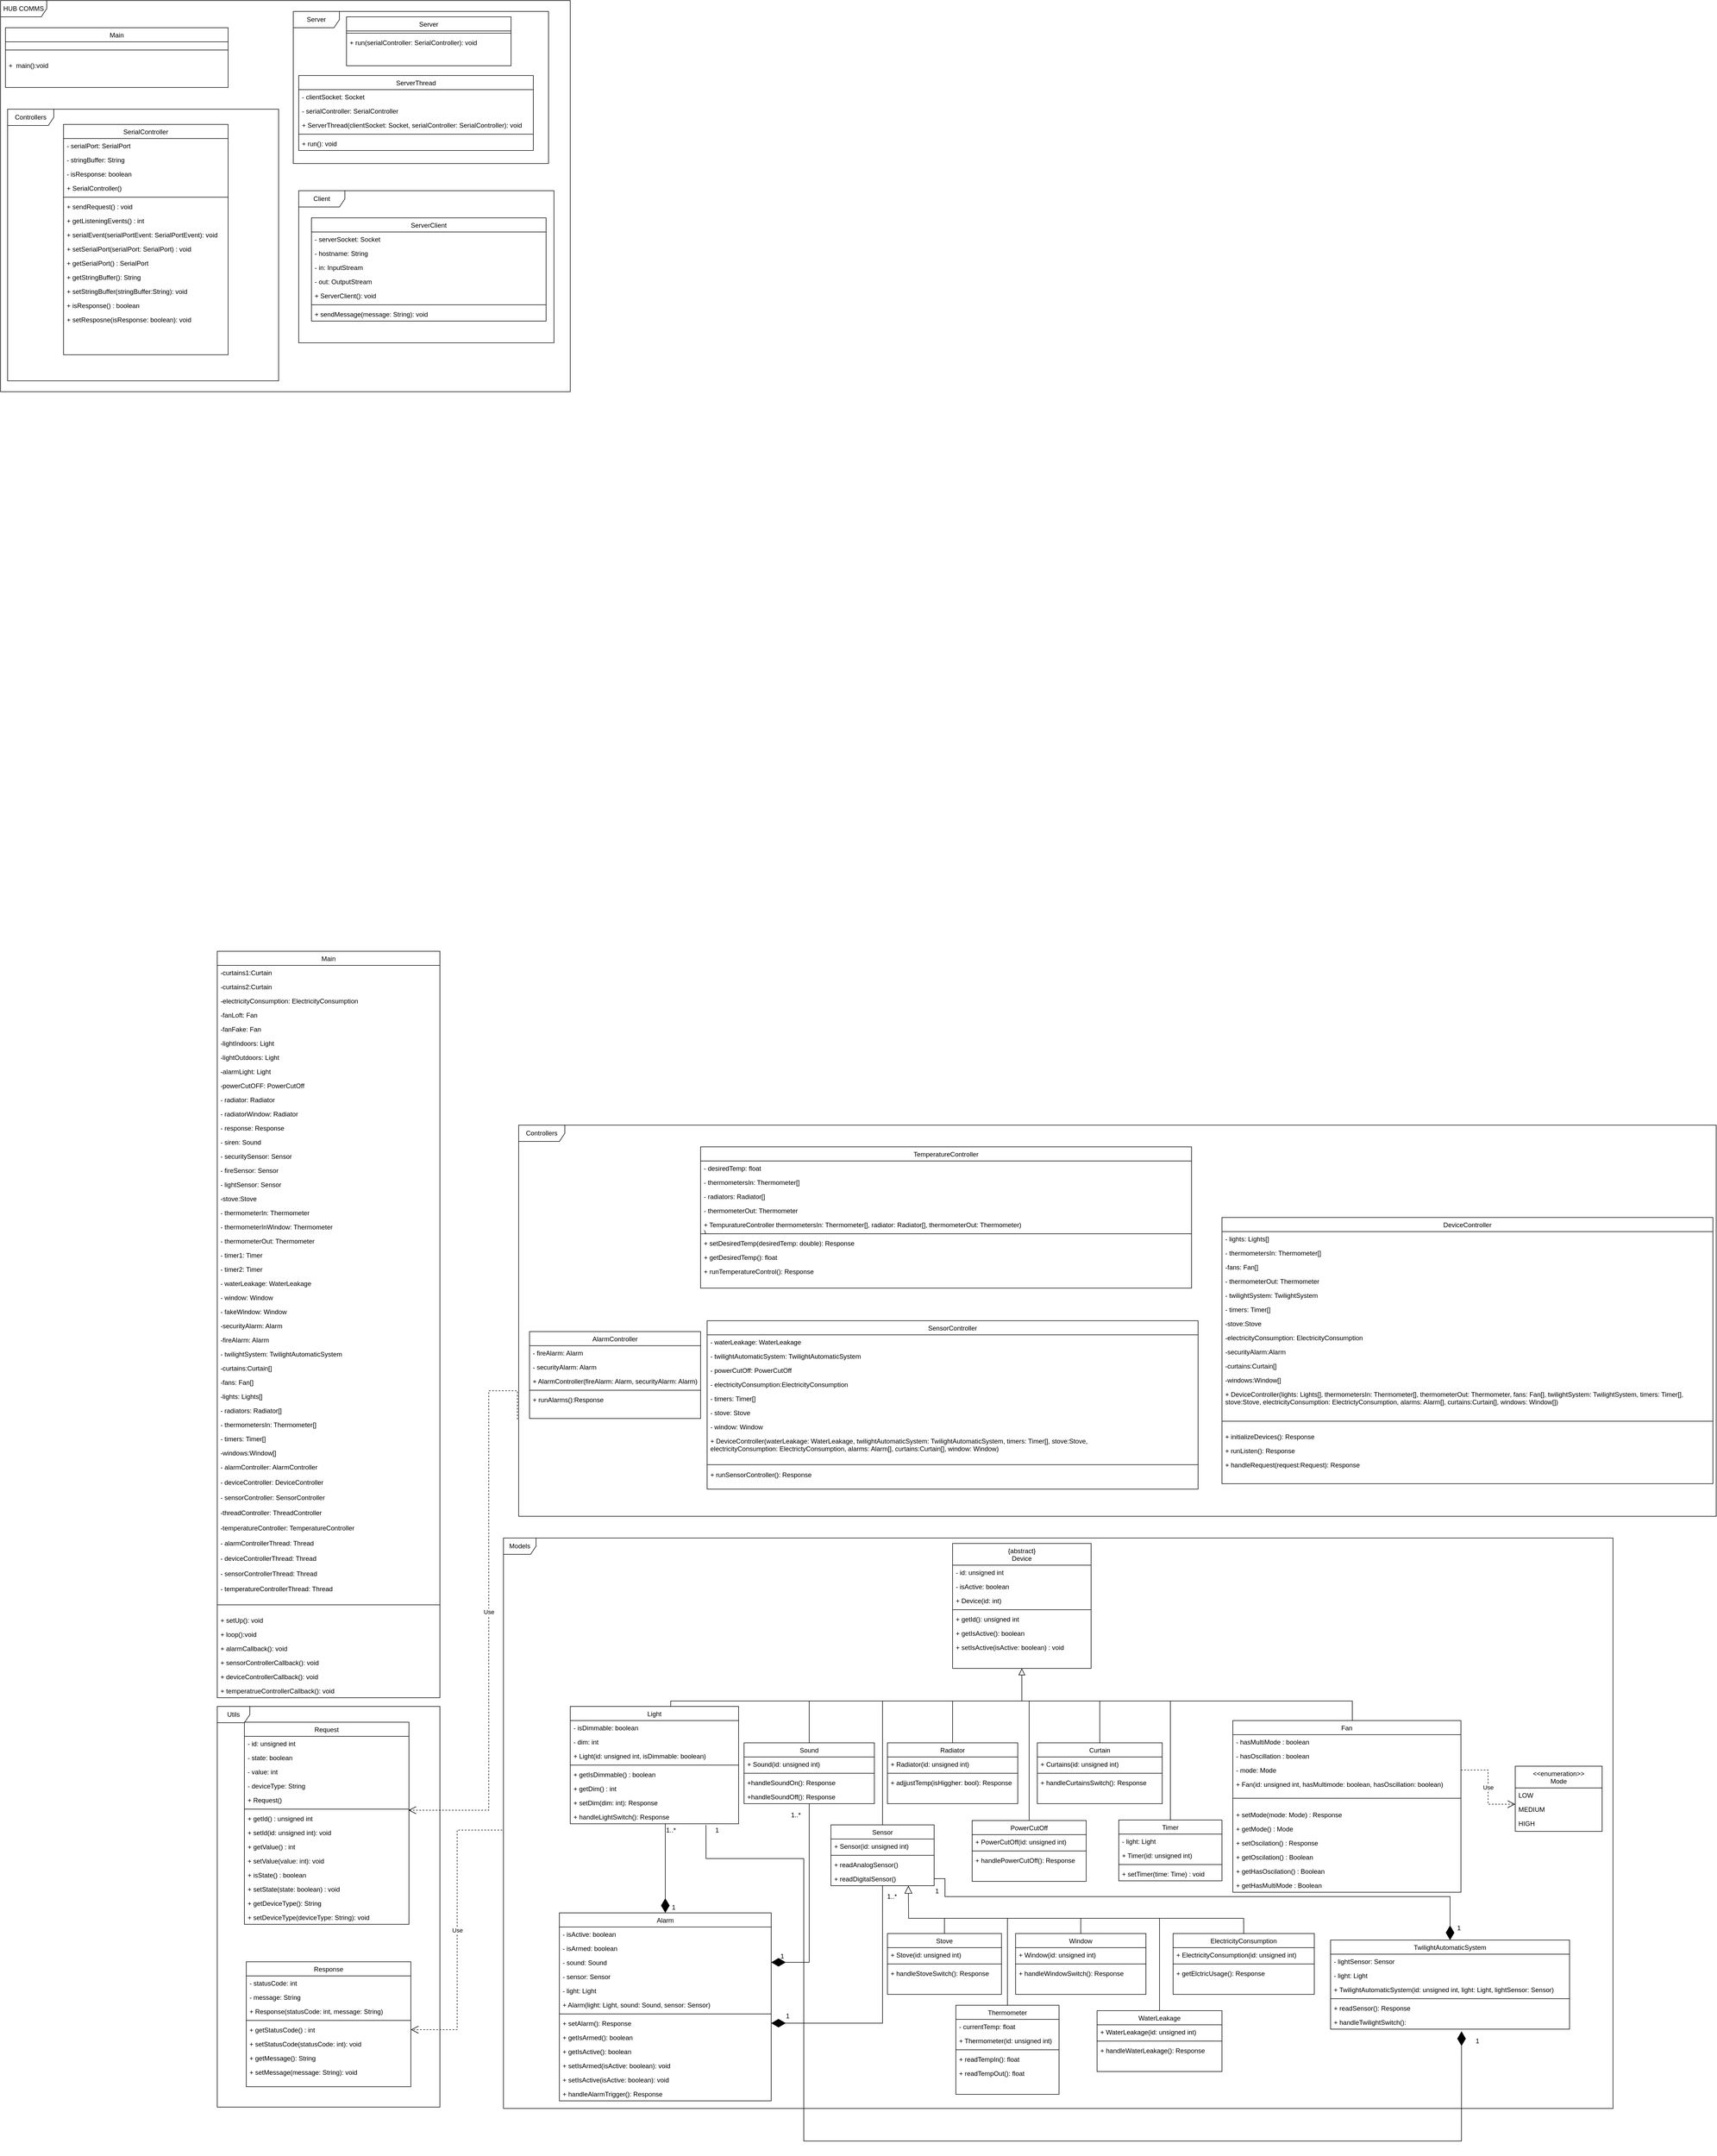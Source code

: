 <mxfile version="15.7.3" type="device" pages="2"><diagram id="C5RBs43oDa-KdzZeNtuy" name="Page-1"><mxGraphModel dx="3283" dy="5140" grid="1" gridSize="10" guides="1" tooltips="1" connect="1" arrows="1" fold="1" page="1" pageScale="1" pageWidth="827" pageHeight="1169" math="0" shadow="0"><root><mxCell id="WIyWlLk6GJQsqaUBKTNV-0"/><mxCell id="WIyWlLk6GJQsqaUBKTNV-1" parent="WIyWlLk6GJQsqaUBKTNV-0"/><mxCell id="pFQ6doCh6rSl59jZhcS7-0" value="HUB COMMS" style="shape=umlFrame;whiteSpace=wrap;html=1;width=85;height=30;" vertex="1" parent="WIyWlLk6GJQsqaUBKTNV-1"><mxGeometry x="-1339" y="-2820" width="1049" height="720" as="geometry"/></mxCell><mxCell id="pFQ6doCh6rSl59jZhcS7-80" value="Server" style="shape=umlFrame;whiteSpace=wrap;html=1;width=85;height=30;" vertex="1" parent="WIyWlLk6GJQsqaUBKTNV-1"><mxGeometry x="-800" y="-2800" width="470" height="280" as="geometry"/></mxCell><mxCell id="apW07KGClmK9L2_TvDyd-90" value="Utils" style="shape=umlFrame;whiteSpace=wrap;html=1;" parent="WIyWlLk6GJQsqaUBKTNV-1" vertex="1"><mxGeometry x="-940" y="320" width="410" height="737.5" as="geometry"/></mxCell><mxCell id="apW07KGClmK9L2_TvDyd-1" value="Controllers" style="shape=umlFrame;whiteSpace=wrap;html=1;width=85;height=30;" parent="WIyWlLk6GJQsqaUBKTNV-1" vertex="1"><mxGeometry x="-385" y="-750" width="2205" height="720" as="geometry"/></mxCell><mxCell id="5B8soTv5olwlH1tZF95E-53" value="Models" style="shape=umlFrame;whiteSpace=wrap;html=1;" parent="WIyWlLk6GJQsqaUBKTNV-1" vertex="1"><mxGeometry x="-413" y="10" width="2043" height="1050" as="geometry"/></mxCell><mxCell id="zkfFHV4jXpPFQw0GAbJ--0" value="{abstract}&#10;Device" style="swimlane;fontStyle=0;align=center;verticalAlign=top;childLayout=stackLayout;horizontal=1;startSize=40;horizontalStack=0;resizeParent=1;resizeLast=0;collapsible=1;marginBottom=0;rounded=0;shadow=0;strokeWidth=1;" parent="WIyWlLk6GJQsqaUBKTNV-1" vertex="1"><mxGeometry x="414" y="20" width="255" height="230" as="geometry"><mxRectangle x="230" y="140" width="160" height="26" as="alternateBounds"/></mxGeometry></mxCell><mxCell id="zkfFHV4jXpPFQw0GAbJ--1" value="- id: unsigned int" style="text;align=left;verticalAlign=top;spacingLeft=4;spacingRight=4;overflow=hidden;rotatable=0;points=[[0,0.5],[1,0.5]];portConstraint=eastwest;" parent="zkfFHV4jXpPFQw0GAbJ--0" vertex="1"><mxGeometry y="40" width="255" height="26" as="geometry"/></mxCell><mxCell id="5B8soTv5olwlH1tZF95E-75" value="- isActive: boolean" style="text;align=left;verticalAlign=top;spacingLeft=4;spacingRight=4;overflow=hidden;rotatable=0;points=[[0,0.5],[1,0.5]];portConstraint=eastwest;rounded=0;shadow=0;html=0;" parent="zkfFHV4jXpPFQw0GAbJ--0" vertex="1"><mxGeometry y="66" width="255" height="26" as="geometry"/></mxCell><mxCell id="omjaJv-5eXDw9U8dP8X3-4" value="+ Device(id: int)" style="text;align=left;verticalAlign=top;spacingLeft=4;spacingRight=4;overflow=hidden;rotatable=0;points=[[0,0.5],[1,0.5]];portConstraint=eastwest;rounded=0;shadow=0;html=0;" parent="zkfFHV4jXpPFQw0GAbJ--0" vertex="1"><mxGeometry y="92" width="255" height="26" as="geometry"/></mxCell><mxCell id="zkfFHV4jXpPFQw0GAbJ--4" value="" style="line;html=1;strokeWidth=1;align=left;verticalAlign=middle;spacingTop=-1;spacingLeft=3;spacingRight=3;rotatable=0;labelPosition=right;points=[];portConstraint=eastwest;" parent="zkfFHV4jXpPFQw0GAbJ--0" vertex="1"><mxGeometry y="118" width="255" height="8" as="geometry"/></mxCell><mxCell id="zkfFHV4jXpPFQw0GAbJ--5" value="+ getId(): unsigned int " style="text;align=left;verticalAlign=top;spacingLeft=4;spacingRight=4;overflow=hidden;rotatable=0;points=[[0,0.5],[1,0.5]];portConstraint=eastwest;" parent="zkfFHV4jXpPFQw0GAbJ--0" vertex="1"><mxGeometry y="126" width="255" height="26" as="geometry"/></mxCell><mxCell id="5B8soTv5olwlH1tZF95E-63" value="+ getIsActive(): boolean" style="text;align=left;verticalAlign=top;spacingLeft=4;spacingRight=4;overflow=hidden;rotatable=0;points=[[0,0.5],[1,0.5]];portConstraint=eastwest;fontStyle=0" parent="zkfFHV4jXpPFQw0GAbJ--0" vertex="1"><mxGeometry y="152" width="255" height="26" as="geometry"/></mxCell><mxCell id="5B8soTv5olwlH1tZF95E-64" value="+ setIsActive(isActive: boolean) : void&#10;" style="text;align=left;verticalAlign=top;spacingLeft=4;spacingRight=4;overflow=hidden;rotatable=0;points=[[0,0.5],[1,0.5]];portConstraint=eastwest;" parent="zkfFHV4jXpPFQw0GAbJ--0" vertex="1"><mxGeometry y="178" width="255" height="26" as="geometry"/></mxCell><mxCell id="zkfFHV4jXpPFQw0GAbJ--6" value="Alarm" style="swimlane;fontStyle=0;align=center;verticalAlign=top;childLayout=stackLayout;horizontal=1;startSize=26;horizontalStack=0;resizeParent=1;resizeLast=0;collapsible=1;marginBottom=0;rounded=0;shadow=0;strokeWidth=1;" parent="WIyWlLk6GJQsqaUBKTNV-1" vertex="1"><mxGeometry x="-310" y="700" width="390" height="346" as="geometry"><mxRectangle x="130" y="380" width="160" height="26" as="alternateBounds"/></mxGeometry></mxCell><mxCell id="zkfFHV4jXpPFQw0GAbJ--7" value="- isActive: boolean" style="text;align=left;verticalAlign=top;spacingLeft=4;spacingRight=4;overflow=hidden;rotatable=0;points=[[0,0.5],[1,0.5]];portConstraint=eastwest;" parent="zkfFHV4jXpPFQw0GAbJ--6" vertex="1"><mxGeometry y="26" width="390" height="26" as="geometry"/></mxCell><mxCell id="HE2atEq4IYnIvUiU7jas-24" value="- isArmed: boolean" style="text;align=left;verticalAlign=top;spacingLeft=4;spacingRight=4;overflow=hidden;rotatable=0;points=[[0,0.5],[1,0.5]];portConstraint=eastwest;" vertex="1" parent="zkfFHV4jXpPFQw0GAbJ--6"><mxGeometry y="52" width="390" height="26" as="geometry"/></mxCell><mxCell id="zkfFHV4jXpPFQw0GAbJ--8" value="- sound: Sound" style="text;align=left;verticalAlign=top;spacingLeft=4;spacingRight=4;overflow=hidden;rotatable=0;points=[[0,0.5],[1,0.5]];portConstraint=eastwest;rounded=0;shadow=0;html=0;" parent="zkfFHV4jXpPFQw0GAbJ--6" vertex="1"><mxGeometry y="78" width="390" height="26" as="geometry"/></mxCell><mxCell id="5B8soTv5olwlH1tZF95E-72" value="- sensor: Sensor" style="text;align=left;verticalAlign=top;spacingLeft=4;spacingRight=4;overflow=hidden;rotatable=0;points=[[0,0.5],[1,0.5]];portConstraint=eastwest;rounded=0;shadow=0;html=0;" parent="zkfFHV4jXpPFQw0GAbJ--6" vertex="1"><mxGeometry y="104" width="390" height="26" as="geometry"/></mxCell><mxCell id="5B8soTv5olwlH1tZF95E-57" value="- light: Light" style="text;align=left;verticalAlign=top;spacingLeft=4;spacingRight=4;overflow=hidden;rotatable=0;points=[[0,0.5],[1,0.5]];portConstraint=eastwest;rounded=0;shadow=0;html=0;" parent="zkfFHV4jXpPFQw0GAbJ--6" vertex="1"><mxGeometry y="130" width="390" height="26" as="geometry"/></mxCell><mxCell id="5B8soTv5olwlH1tZF95E-71" value="+ Alarm(light: Light, sound: Sound, sensor: Sensor)" style="text;align=left;verticalAlign=top;spacingLeft=4;spacingRight=4;overflow=hidden;rotatable=0;points=[[0,0.5],[1,0.5]];portConstraint=eastwest;rounded=0;shadow=0;html=0;" parent="zkfFHV4jXpPFQw0GAbJ--6" vertex="1"><mxGeometry y="156" width="390" height="26" as="geometry"/></mxCell><mxCell id="zkfFHV4jXpPFQw0GAbJ--9" value="" style="line;html=1;strokeWidth=1;align=left;verticalAlign=middle;spacingTop=-1;spacingLeft=3;spacingRight=3;rotatable=0;labelPosition=right;points=[];portConstraint=eastwest;" parent="zkfFHV4jXpPFQw0GAbJ--6" vertex="1"><mxGeometry y="182" width="390" height="8" as="geometry"/></mxCell><mxCell id="zkfFHV4jXpPFQw0GAbJ--10" value="+ setAlarm(): Response" style="text;align=left;verticalAlign=top;spacingLeft=4;spacingRight=4;overflow=hidden;rotatable=0;points=[[0,0.5],[1,0.5]];portConstraint=eastwest;fontStyle=0" parent="zkfFHV4jXpPFQw0GAbJ--6" vertex="1"><mxGeometry y="190" width="390" height="26" as="geometry"/></mxCell><mxCell id="5B8soTv5olwlH1tZF95E-73" value="+ getIsArmed(): boolean" style="text;align=left;verticalAlign=top;spacingLeft=4;spacingRight=4;overflow=hidden;rotatable=0;points=[[0,0.5],[1,0.5]];portConstraint=eastwest;" parent="zkfFHV4jXpPFQw0GAbJ--6" vertex="1"><mxGeometry y="216" width="390" height="26" as="geometry"/></mxCell><mxCell id="HE2atEq4IYnIvUiU7jas-25" value="+ getIsActive(): boolean" style="text;align=left;verticalAlign=top;spacingLeft=4;spacingRight=4;overflow=hidden;rotatable=0;points=[[0,0.5],[1,0.5]];portConstraint=eastwest;" vertex="1" parent="zkfFHV4jXpPFQw0GAbJ--6"><mxGeometry y="242" width="390" height="26" as="geometry"/></mxCell><mxCell id="HE2atEq4IYnIvUiU7jas-26" value="+ setIsArmed(isActive: boolean): void" style="text;align=left;verticalAlign=top;spacingLeft=4;spacingRight=4;overflow=hidden;rotatable=0;points=[[0,0.5],[1,0.5]];portConstraint=eastwest;" vertex="1" parent="zkfFHV4jXpPFQw0GAbJ--6"><mxGeometry y="268" width="390" height="26" as="geometry"/></mxCell><mxCell id="omjaJv-5eXDw9U8dP8X3-19" value="+ setIsActive(isActive: boolean): void" style="text;align=left;verticalAlign=top;spacingLeft=4;spacingRight=4;overflow=hidden;rotatable=0;points=[[0,0.5],[1,0.5]];portConstraint=eastwest;" parent="zkfFHV4jXpPFQw0GAbJ--6" vertex="1"><mxGeometry y="294" width="390" height="26" as="geometry"/></mxCell><mxCell id="HEWJCWUCK1rH2p3jo8sL-19" value="+ handleAlarmTrigger(): Response" style="text;align=left;verticalAlign=top;spacingLeft=4;spacingRight=4;overflow=hidden;rotatable=0;points=[[0,0.5],[1,0.5]];portConstraint=eastwest;" parent="zkfFHV4jXpPFQw0GAbJ--6" vertex="1"><mxGeometry y="320" width="390" height="26" as="geometry"/></mxCell><mxCell id="zkfFHV4jXpPFQw0GAbJ--12" value="" style="endArrow=block;endSize=10;endFill=0;shadow=0;strokeWidth=1;rounded=0;edgeStyle=elbowEdgeStyle;elbow=vertical;exitX=0.5;exitY=0;exitDx=0;exitDy=0;" parent="WIyWlLk6GJQsqaUBKTNV-1" source="5B8soTv5olwlH1tZF95E-27" target="zkfFHV4jXpPFQw0GAbJ--0" edge="1"><mxGeometry width="160" relative="1" as="geometry"><mxPoint x="340" y="410" as="sourcePoint"/><mxPoint x="200" y="203" as="targetPoint"/><Array as="points"><mxPoint x="150" y="310"/><mxPoint x="320" y="310"/></Array></mxGeometry></mxCell><mxCell id="5B8soTv5olwlH1tZF95E-7" style="edgeStyle=orthogonalEdgeStyle;rounded=0;orthogonalLoop=1;jettySize=auto;html=1;exitX=0.5;exitY=0;exitDx=0;exitDy=0;endArrow=none;endFill=0;" parent="WIyWlLk6GJQsqaUBKTNV-1" source="5B8soTv5olwlH1tZF95E-0" edge="1"><mxGeometry relative="1" as="geometry"><mxPoint x="250" y="310" as="targetPoint"/><Array as="points"><mxPoint x="-105" y="310"/></Array></mxGeometry></mxCell><mxCell id="5B8soTv5olwlH1tZF95E-0" value="Light" style="swimlane;fontStyle=0;align=center;verticalAlign=top;childLayout=stackLayout;horizontal=1;startSize=26;horizontalStack=0;resizeParent=1;resizeLast=0;collapsible=1;marginBottom=0;rounded=0;shadow=0;strokeWidth=1;" parent="WIyWlLk6GJQsqaUBKTNV-1" vertex="1"><mxGeometry x="-290" y="320" width="310" height="216" as="geometry"><mxRectangle x="130" y="380" width="160" height="26" as="alternateBounds"/></mxGeometry></mxCell><mxCell id="5B8soTv5olwlH1tZF95E-1" value="- isDimmable: boolean" style="text;align=left;verticalAlign=top;spacingLeft=4;spacingRight=4;overflow=hidden;rotatable=0;points=[[0,0.5],[1,0.5]];portConstraint=eastwest;" parent="5B8soTv5olwlH1tZF95E-0" vertex="1"><mxGeometry y="26" width="310" height="26" as="geometry"/></mxCell><mxCell id="5B8soTv5olwlH1tZF95E-74" value="- dim: int" style="text;align=left;verticalAlign=top;spacingLeft=4;spacingRight=4;overflow=hidden;rotatable=0;points=[[0,0.5],[1,0.5]];portConstraint=eastwest;rounded=0;shadow=0;html=0;" parent="5B8soTv5olwlH1tZF95E-0" vertex="1"><mxGeometry y="52" width="310" height="26" as="geometry"/></mxCell><mxCell id="5B8soTv5olwlH1tZF95E-2" value="+ Light(id: unsigned int, isDimmable: boolean)" style="text;align=left;verticalAlign=top;spacingLeft=4;spacingRight=4;overflow=hidden;rotatable=0;points=[[0,0.5],[1,0.5]];portConstraint=eastwest;rounded=0;shadow=0;html=0;" parent="5B8soTv5olwlH1tZF95E-0" vertex="1"><mxGeometry y="78" width="310" height="26" as="geometry"/></mxCell><mxCell id="5B8soTv5olwlH1tZF95E-3" value="" style="line;html=1;strokeWidth=1;align=left;verticalAlign=middle;spacingTop=-1;spacingLeft=3;spacingRight=3;rotatable=0;labelPosition=right;points=[];portConstraint=eastwest;" parent="5B8soTv5olwlH1tZF95E-0" vertex="1"><mxGeometry y="104" width="310" height="8" as="geometry"/></mxCell><mxCell id="5B8soTv5olwlH1tZF95E-4" value="+ getIsDimmable() : boolean" style="text;align=left;verticalAlign=top;spacingLeft=4;spacingRight=4;overflow=hidden;rotatable=0;points=[[0,0.5],[1,0.5]];portConstraint=eastwest;fontStyle=0" parent="5B8soTv5olwlH1tZF95E-0" vertex="1"><mxGeometry y="112" width="310" height="26" as="geometry"/></mxCell><mxCell id="5B8soTv5olwlH1tZF95E-79" value="+ getDim() : int" style="text;align=left;verticalAlign=top;spacingLeft=4;spacingRight=4;overflow=hidden;rotatable=0;points=[[0,0.5],[1,0.5]];portConstraint=eastwest;fontStyle=0" parent="5B8soTv5olwlH1tZF95E-0" vertex="1"><mxGeometry y="138" width="310" height="26" as="geometry"/></mxCell><mxCell id="5B8soTv5olwlH1tZF95E-5" value="+ setDim(dim: int): Response" style="text;align=left;verticalAlign=top;spacingLeft=4;spacingRight=4;overflow=hidden;rotatable=0;points=[[0,0.5],[1,0.5]];portConstraint=eastwest;" parent="5B8soTv5olwlH1tZF95E-0" vertex="1"><mxGeometry y="164" width="310" height="26" as="geometry"/></mxCell><mxCell id="omjaJv-5eXDw9U8dP8X3-22" value="+ handleLightSwitch(): Response" style="text;align=left;verticalAlign=top;spacingLeft=4;spacingRight=4;overflow=hidden;rotatable=0;points=[[0,0.5],[1,0.5]];portConstraint=eastwest;" parent="5B8soTv5olwlH1tZF95E-0" vertex="1"><mxGeometry y="190" width="310" height="26" as="geometry"/></mxCell><mxCell id="5B8soTv5olwlH1tZF95E-70" style="edgeStyle=orthogonalEdgeStyle;rounded=0;orthogonalLoop=1;jettySize=auto;html=1;exitX=0.5;exitY=0;exitDx=0;exitDy=0;endArrow=none;endFill=0;" parent="WIyWlLk6GJQsqaUBKTNV-1" source="5B8soTv5olwlH1tZF95E-10" edge="1"><mxGeometry relative="1" as="geometry"><mxPoint x="550" y="310" as="targetPoint"/><Array as="points"><mxPoint x="1150" y="310"/></Array></mxGeometry></mxCell><mxCell id="5B8soTv5olwlH1tZF95E-10" value="Fan" style="swimlane;fontStyle=0;align=center;verticalAlign=top;childLayout=stackLayout;horizontal=1;startSize=26;horizontalStack=0;resizeParent=1;resizeLast=0;collapsible=1;marginBottom=0;rounded=0;shadow=0;strokeWidth=1;" parent="WIyWlLk6GJQsqaUBKTNV-1" vertex="1"><mxGeometry x="930" y="346" width="420" height="316" as="geometry"><mxRectangle x="130" y="380" width="160" height="26" as="alternateBounds"/></mxGeometry></mxCell><mxCell id="5B8soTv5olwlH1tZF95E-11" value="- hasMultiMode : boolean" style="text;align=left;verticalAlign=top;spacingLeft=4;spacingRight=4;overflow=hidden;rotatable=0;points=[[0,0.5],[1,0.5]];portConstraint=eastwest;" parent="5B8soTv5olwlH1tZF95E-10" vertex="1"><mxGeometry y="26" width="420" height="26" as="geometry"/></mxCell><mxCell id="5B8soTv5olwlH1tZF95E-12" value="- hasOscillation : boolean" style="text;align=left;verticalAlign=top;spacingLeft=4;spacingRight=4;overflow=hidden;rotatable=0;points=[[0,0.5],[1,0.5]];portConstraint=eastwest;rounded=0;shadow=0;html=0;" parent="5B8soTv5olwlH1tZF95E-10" vertex="1"><mxGeometry y="52" width="420" height="26" as="geometry"/></mxCell><mxCell id="5B8soTv5olwlH1tZF95E-24" value="- mode: Mode" style="text;align=left;verticalAlign=top;spacingLeft=4;spacingRight=4;overflow=hidden;rotatable=0;points=[[0,0.5],[1,0.5]];portConstraint=eastwest;rounded=0;shadow=0;html=0;" parent="5B8soTv5olwlH1tZF95E-10" vertex="1"><mxGeometry y="78" width="420" height="26" as="geometry"/></mxCell><mxCell id="5B8soTv5olwlH1tZF95E-51" value="+ Fan(id: unsigned int, hasMultimode: boolean, hasOscillation: boolean)" style="text;align=left;verticalAlign=top;spacingLeft=4;spacingRight=4;overflow=hidden;rotatable=0;points=[[0,0.5],[1,0.5]];portConstraint=eastwest;rounded=0;shadow=0;html=0;" parent="5B8soTv5olwlH1tZF95E-10" vertex="1"><mxGeometry y="104" width="420" height="22" as="geometry"/></mxCell><mxCell id="5B8soTv5olwlH1tZF95E-13" value="" style="line;html=1;strokeWidth=1;align=left;verticalAlign=middle;spacingTop=-1;spacingLeft=3;spacingRight=3;rotatable=0;labelPosition=right;points=[];portConstraint=eastwest;" parent="5B8soTv5olwlH1tZF95E-10" vertex="1"><mxGeometry y="126" width="420" height="34" as="geometry"/></mxCell><mxCell id="5B8soTv5olwlH1tZF95E-14" value="+ setMode(mode: Mode) : Response" style="text;align=left;verticalAlign=top;spacingLeft=4;spacingRight=4;overflow=hidden;rotatable=0;points=[[0,0.5],[1,0.5]];portConstraint=eastwest;fontStyle=0" parent="5B8soTv5olwlH1tZF95E-10" vertex="1"><mxGeometry y="160" width="420" height="26" as="geometry"/></mxCell><mxCell id="5B8soTv5olwlH1tZF95E-82" value="+ getMode() : Mode" style="text;align=left;verticalAlign=top;spacingLeft=4;spacingRight=4;overflow=hidden;rotatable=0;points=[[0,0.5],[1,0.5]];portConstraint=eastwest;fontStyle=0" parent="5B8soTv5olwlH1tZF95E-10" vertex="1"><mxGeometry y="186" width="420" height="26" as="geometry"/></mxCell><mxCell id="5B8soTv5olwlH1tZF95E-44" value="+ setOscilation() : Response" style="text;align=left;verticalAlign=top;spacingLeft=4;spacingRight=4;overflow=hidden;rotatable=0;points=[[0,0.5],[1,0.5]];portConstraint=eastwest;" parent="5B8soTv5olwlH1tZF95E-10" vertex="1"><mxGeometry y="212" width="420" height="26" as="geometry"/></mxCell><mxCell id="5B8soTv5olwlH1tZF95E-83" value="+ getOscilation() : Boolean" style="text;align=left;verticalAlign=top;spacingLeft=4;spacingRight=4;overflow=hidden;rotatable=0;points=[[0,0.5],[1,0.5]];portConstraint=eastwest;" parent="5B8soTv5olwlH1tZF95E-10" vertex="1"><mxGeometry y="238" width="420" height="26" as="geometry"/></mxCell><mxCell id="5B8soTv5olwlH1tZF95E-84" value="+ getHasOscilation() : Boolean" style="text;align=left;verticalAlign=top;spacingLeft=4;spacingRight=4;overflow=hidden;rotatable=0;points=[[0,0.5],[1,0.5]];portConstraint=eastwest;" parent="5B8soTv5olwlH1tZF95E-10" vertex="1"><mxGeometry y="264" width="420" height="26" as="geometry"/></mxCell><mxCell id="5B8soTv5olwlH1tZF95E-85" value="+ getHasMultiMode : Boolean" style="text;align=left;verticalAlign=top;spacingLeft=4;spacingRight=4;overflow=hidden;rotatable=0;points=[[0,0.5],[1,0.5]];portConstraint=eastwest;" parent="5B8soTv5olwlH1tZF95E-10" vertex="1"><mxGeometry y="290" width="420" height="26" as="geometry"/></mxCell><mxCell id="5B8soTv5olwlH1tZF95E-16" value="&lt;&lt;enumeration&gt;&gt;&#10;Mode" style="swimlane;fontStyle=0;align=center;verticalAlign=top;childLayout=stackLayout;horizontal=1;startSize=40;horizontalStack=0;resizeParent=1;resizeLast=0;collapsible=1;marginBottom=0;rounded=0;shadow=0;strokeWidth=1;" parent="WIyWlLk6GJQsqaUBKTNV-1" vertex="1"><mxGeometry x="1450" y="430" width="160" height="120" as="geometry"><mxRectangle x="130" y="380" width="160" height="26" as="alternateBounds"/></mxGeometry></mxCell><mxCell id="5B8soTv5olwlH1tZF95E-17" value="LOW" style="text;align=left;verticalAlign=top;spacingLeft=4;spacingRight=4;overflow=hidden;rotatable=0;points=[[0,0.5],[1,0.5]];portConstraint=eastwest;" parent="5B8soTv5olwlH1tZF95E-16" vertex="1"><mxGeometry y="40" width="160" height="26" as="geometry"/></mxCell><mxCell id="5B8soTv5olwlH1tZF95E-18" value="MEDIUM" style="text;align=left;verticalAlign=top;spacingLeft=4;spacingRight=4;overflow=hidden;rotatable=0;points=[[0,0.5],[1,0.5]];portConstraint=eastwest;rounded=0;shadow=0;html=0;" parent="5B8soTv5olwlH1tZF95E-16" vertex="1"><mxGeometry y="66" width="160" height="26" as="geometry"/></mxCell><mxCell id="5B8soTv5olwlH1tZF95E-22" value="HIGH" style="text;align=left;verticalAlign=top;spacingLeft=4;spacingRight=4;overflow=hidden;rotatable=0;points=[[0,0.5],[1,0.5]];portConstraint=eastwest;rounded=0;shadow=0;html=0;" parent="5B8soTv5olwlH1tZF95E-16" vertex="1"><mxGeometry y="92" width="160" height="26" as="geometry"/></mxCell><mxCell id="5B8soTv5olwlH1tZF95E-26" value="Use" style="endArrow=open;endSize=12;dashed=1;html=1;rounded=0;edgeStyle=orthogonalEdgeStyle;entryX=0;entryY=0.154;entryDx=0;entryDy=0;entryPerimeter=0;exitX=1;exitY=0.5;exitDx=0;exitDy=0;" parent="WIyWlLk6GJQsqaUBKTNV-1" source="5B8soTv5olwlH1tZF95E-24" target="5B8soTv5olwlH1tZF95E-18" edge="1"><mxGeometry width="160" relative="1" as="geometry"><mxPoint x="560" y="428.5" as="sourcePoint"/><mxPoint x="720" y="428.5" as="targetPoint"/></mxGeometry></mxCell><mxCell id="5B8soTv5olwlH1tZF95E-27" value="Sound" style="swimlane;fontStyle=0;align=center;verticalAlign=top;childLayout=stackLayout;horizontal=1;startSize=26;horizontalStack=0;resizeParent=1;resizeLast=0;collapsible=1;marginBottom=0;rounded=0;shadow=0;strokeWidth=1;" parent="WIyWlLk6GJQsqaUBKTNV-1" vertex="1"><mxGeometry x="30" y="387" width="240" height="112" as="geometry"><mxRectangle x="130" y="380" width="160" height="26" as="alternateBounds"/></mxGeometry></mxCell><mxCell id="5B8soTv5olwlH1tZF95E-54" value="+ Sound(id: unsigned int)" style="text;align=left;verticalAlign=top;spacingLeft=4;spacingRight=4;overflow=hidden;rotatable=0;points=[[0,0.5],[1,0.5]];portConstraint=eastwest;" parent="5B8soTv5olwlH1tZF95E-27" vertex="1"><mxGeometry y="26" width="240" height="26" as="geometry"/></mxCell><mxCell id="5B8soTv5olwlH1tZF95E-30" value="" style="line;html=1;strokeWidth=1;align=left;verticalAlign=middle;spacingTop=-1;spacingLeft=3;spacingRight=3;rotatable=0;labelPosition=right;points=[];portConstraint=eastwest;" parent="5B8soTv5olwlH1tZF95E-27" vertex="1"><mxGeometry y="52" width="240" height="8" as="geometry"/></mxCell><mxCell id="omjaJv-5eXDw9U8dP8X3-5" value="+handleSoundOn(): Response" style="text;align=left;verticalAlign=top;spacingLeft=4;spacingRight=4;overflow=hidden;rotatable=0;points=[[0,0.5],[1,0.5]];portConstraint=eastwest;" parent="5B8soTv5olwlH1tZF95E-27" vertex="1"><mxGeometry y="60" width="240" height="26" as="geometry"/></mxCell><mxCell id="omjaJv-5eXDw9U8dP8X3-21" value="+handleSoundOff(): Response" style="text;align=left;verticalAlign=top;spacingLeft=4;spacingRight=4;overflow=hidden;rotatable=0;points=[[0,0.5],[1,0.5]];portConstraint=eastwest;" parent="5B8soTv5olwlH1tZF95E-27" vertex="1"><mxGeometry y="86" width="240" height="26" as="geometry"/></mxCell><mxCell id="5B8soTv5olwlH1tZF95E-33" value="Response" style="swimlane;fontStyle=0;align=center;verticalAlign=top;childLayout=stackLayout;horizontal=1;startSize=26;horizontalStack=0;resizeParent=1;resizeLast=0;collapsible=1;marginBottom=0;rounded=0;shadow=0;strokeWidth=1;" parent="WIyWlLk6GJQsqaUBKTNV-1" vertex="1"><mxGeometry x="-886.5" y="790" width="303" height="230" as="geometry"><mxRectangle x="550" y="140" width="160" height="26" as="alternateBounds"/></mxGeometry></mxCell><mxCell id="5B8soTv5olwlH1tZF95E-34" value="- statusCode: int" style="text;align=left;verticalAlign=top;spacingLeft=4;spacingRight=4;overflow=hidden;rotatable=0;points=[[0,0.5],[1,0.5]];portConstraint=eastwest;" parent="5B8soTv5olwlH1tZF95E-33" vertex="1"><mxGeometry y="26" width="303" height="26" as="geometry"/></mxCell><mxCell id="5B8soTv5olwlH1tZF95E-35" value="- message: String" style="text;align=left;verticalAlign=top;spacingLeft=4;spacingRight=4;overflow=hidden;rotatable=0;points=[[0,0.5],[1,0.5]];portConstraint=eastwest;rounded=0;shadow=0;html=0;" parent="5B8soTv5olwlH1tZF95E-33" vertex="1"><mxGeometry y="52" width="303" height="26" as="geometry"/></mxCell><mxCell id="5B8soTv5olwlH1tZF95E-36" value="+ Response(statusCode: int, message: String)" style="text;align=left;verticalAlign=top;spacingLeft=4;spacingRight=4;overflow=hidden;rotatable=0;points=[[0,0.5],[1,0.5]];portConstraint=eastwest;rounded=0;shadow=0;html=0;" parent="5B8soTv5olwlH1tZF95E-33" vertex="1"><mxGeometry y="78" width="303" height="26" as="geometry"/></mxCell><mxCell id="5B8soTv5olwlH1tZF95E-39" value="" style="line;html=1;strokeWidth=1;align=left;verticalAlign=middle;spacingTop=-1;spacingLeft=3;spacingRight=3;rotatable=0;labelPosition=right;points=[];portConstraint=eastwest;" parent="5B8soTv5olwlH1tZF95E-33" vertex="1"><mxGeometry y="104" width="303" height="8" as="geometry"/></mxCell><mxCell id="5B8soTv5olwlH1tZF95E-40" value="+ getStatusCode() : int" style="text;align=left;verticalAlign=top;spacingLeft=4;spacingRight=4;overflow=hidden;rotatable=0;points=[[0,0.5],[1,0.5]];portConstraint=eastwest;" parent="5B8soTv5olwlH1tZF95E-33" vertex="1"><mxGeometry y="112" width="303" height="26" as="geometry"/></mxCell><mxCell id="5B8soTv5olwlH1tZF95E-41" value="+ setStatusCode(statusCode: int): void" style="text;align=left;verticalAlign=top;spacingLeft=4;spacingRight=4;overflow=hidden;rotatable=0;points=[[0,0.5],[1,0.5]];portConstraint=eastwest;" parent="5B8soTv5olwlH1tZF95E-33" vertex="1"><mxGeometry y="138" width="303" height="26" as="geometry"/></mxCell><mxCell id="5B8soTv5olwlH1tZF95E-42" value="+ getMessage(): String" style="text;align=left;verticalAlign=top;spacingLeft=4;spacingRight=4;overflow=hidden;rotatable=0;points=[[0,0.5],[1,0.5]];portConstraint=eastwest;" parent="5B8soTv5olwlH1tZF95E-33" vertex="1"><mxGeometry y="164" width="303" height="26" as="geometry"/></mxCell><mxCell id="5B8soTv5olwlH1tZF95E-43" value="+ setMessage(message: String): void" style="text;align=left;verticalAlign=top;spacingLeft=4;spacingRight=4;overflow=hidden;rotatable=0;points=[[0,0.5],[1,0.5]];portConstraint=eastwest;" parent="5B8soTv5olwlH1tZF95E-33" vertex="1"><mxGeometry y="190" width="303" height="26" as="geometry"/></mxCell><mxCell id="5B8soTv5olwlH1tZF95E-45" value="" style="endArrow=diamondThin;endFill=1;endSize=24;html=1;rounded=0;edgeStyle=orthogonalEdgeStyle;entryX=1;entryY=0.5;entryDx=0;entryDy=0;exitX=0.5;exitY=1;exitDx=0;exitDy=0;" parent="WIyWlLk6GJQsqaUBKTNV-1" source="5B8soTv5olwlH1tZF95E-27" target="zkfFHV4jXpPFQw0GAbJ--8" edge="1"><mxGeometry width="160" relative="1" as="geometry"><mxPoint x="300" y="590" as="sourcePoint"/><mxPoint x="480" y="490" as="targetPoint"/></mxGeometry></mxCell><mxCell id="5B8soTv5olwlH1tZF95E-46" value="1" style="text;html=1;align=center;verticalAlign=middle;resizable=0;points=[];autosize=1;strokeColor=none;fillColor=none;" parent="WIyWlLk6GJQsqaUBKTNV-1" vertex="1"><mxGeometry x="100" y="880" width="20" height="20" as="geometry"/></mxCell><mxCell id="5B8soTv5olwlH1tZF95E-47" value="1..*" style="text;html=1;align=center;verticalAlign=middle;resizable=0;points=[];autosize=1;strokeColor=none;fillColor=none;" parent="WIyWlLk6GJQsqaUBKTNV-1" vertex="1"><mxGeometry x="110" y="510" width="30" height="20" as="geometry"/></mxCell><mxCell id="5B8soTv5olwlH1tZF95E-48" value="" style="endArrow=diamondThin;endFill=1;endSize=24;html=1;rounded=0;edgeStyle=orthogonalEdgeStyle;entryX=0.5;entryY=0;entryDx=0;entryDy=0;" parent="WIyWlLk6GJQsqaUBKTNV-1" source="omjaJv-5eXDw9U8dP8X3-22" target="zkfFHV4jXpPFQw0GAbJ--6" edge="1"><mxGeometry width="160" relative="1" as="geometry"><mxPoint x="-115" y="560" as="sourcePoint"/><mxPoint x="480" y="490" as="targetPoint"/><Array as="points"><mxPoint x="-115" y="580"/><mxPoint x="-115" y="580"/></Array></mxGeometry></mxCell><mxCell id="5B8soTv5olwlH1tZF95E-49" value="1" style="text;html=1;align=center;verticalAlign=middle;resizable=0;points=[];autosize=1;strokeColor=none;fillColor=none;" parent="WIyWlLk6GJQsqaUBKTNV-1" vertex="1"><mxGeometry x="-110" y="680" width="20" height="20" as="geometry"/></mxCell><mxCell id="5B8soTv5olwlH1tZF95E-50" value="1..*" style="text;html=1;align=center;verticalAlign=middle;resizable=0;points=[];autosize=1;strokeColor=none;fillColor=none;" parent="WIyWlLk6GJQsqaUBKTNV-1" vertex="1"><mxGeometry x="-120" y="538" width="30" height="20" as="geometry"/></mxCell><mxCell id="5B8soTv5olwlH1tZF95E-65" style="edgeStyle=orthogonalEdgeStyle;rounded=0;orthogonalLoop=1;jettySize=auto;html=1;exitX=0.5;exitY=0;exitDx=0;exitDy=0;endArrow=none;endFill=0;" parent="WIyWlLk6GJQsqaUBKTNV-1" source="5B8soTv5olwlH1tZF95E-58" edge="1"><mxGeometry relative="1" as="geometry"><mxPoint x="550" y="310" as="targetPoint"/><Array as="points"><mxPoint x="285" y="310"/></Array></mxGeometry></mxCell><mxCell id="5B8soTv5olwlH1tZF95E-58" value="Sensor" style="swimlane;fontStyle=0;align=center;verticalAlign=top;childLayout=stackLayout;horizontal=1;startSize=26;horizontalStack=0;resizeParent=1;resizeLast=0;collapsible=1;marginBottom=0;rounded=0;shadow=0;strokeWidth=1;" parent="WIyWlLk6GJQsqaUBKTNV-1" vertex="1"><mxGeometry x="190" y="538" width="190" height="112" as="geometry"><mxRectangle x="130" y="380" width="160" height="26" as="alternateBounds"/></mxGeometry></mxCell><mxCell id="5B8soTv5olwlH1tZF95E-61" value="+ Sensor(id: unsigned int)" style="text;align=left;verticalAlign=top;spacingLeft=4;spacingRight=4;overflow=hidden;rotatable=0;points=[[0,0.5],[1,0.5]];portConstraint=eastwest;rounded=0;shadow=0;html=0;" parent="5B8soTv5olwlH1tZF95E-58" vertex="1"><mxGeometry y="26" width="190" height="26" as="geometry"/></mxCell><mxCell id="5B8soTv5olwlH1tZF95E-62" value="" style="line;html=1;strokeWidth=1;align=left;verticalAlign=middle;spacingTop=-1;spacingLeft=3;spacingRight=3;rotatable=0;labelPosition=right;points=[];portConstraint=eastwest;" parent="5B8soTv5olwlH1tZF95E-58" vertex="1"><mxGeometry y="52" width="190" height="8" as="geometry"/></mxCell><mxCell id="apW07KGClmK9L2_TvDyd-36" value="+ readAnalogSensor()" style="text;align=left;verticalAlign=top;spacingLeft=4;spacingRight=4;overflow=hidden;rotatable=0;points=[[0,0.5],[1,0.5]];portConstraint=eastwest;rounded=0;shadow=0;html=0;" parent="5B8soTv5olwlH1tZF95E-58" vertex="1"><mxGeometry y="60" width="190" height="26" as="geometry"/></mxCell><mxCell id="HE2atEq4IYnIvUiU7jas-12" value="+ readDigitalSensor()" style="text;align=left;verticalAlign=top;spacingLeft=4;spacingRight=4;overflow=hidden;rotatable=0;points=[[0,0.5],[1,0.5]];portConstraint=eastwest;rounded=0;shadow=0;html=0;" vertex="1" parent="5B8soTv5olwlH1tZF95E-58"><mxGeometry y="86" width="190" height="26" as="geometry"/></mxCell><mxCell id="5B8soTv5olwlH1tZF95E-66" value="" style="endArrow=diamondThin;endFill=1;endSize=24;html=1;rounded=0;edgeStyle=orthogonalEdgeStyle;entryX=1;entryY=0.5;entryDx=0;entryDy=0;startArrow=none;exitX=0.5;exitY=1;exitDx=0;exitDy=0;" parent="WIyWlLk6GJQsqaUBKTNV-1" source="5B8soTv5olwlH1tZF95E-58" target="zkfFHV4jXpPFQw0GAbJ--10" edge="1"><mxGeometry width="160" relative="1" as="geometry"><mxPoint x="170" y="712" as="sourcePoint"/><mxPoint x="930" y="590" as="targetPoint"/><Array as="points"><mxPoint x="285" y="903"/></Array></mxGeometry></mxCell><mxCell id="5B8soTv5olwlH1tZF95E-67" value="1" style="text;html=1;align=center;verticalAlign=middle;resizable=0;points=[];autosize=1;strokeColor=none;fillColor=none;" parent="WIyWlLk6GJQsqaUBKTNV-1" vertex="1"><mxGeometry x="90" y="770" width="20" height="20" as="geometry"/></mxCell><mxCell id="5B8soTv5olwlH1tZF95E-77" value="Use" style="endArrow=open;endSize=12;dashed=1;html=1;rounded=0;edgeStyle=orthogonalEdgeStyle;exitX=-0.001;exitY=0.512;exitDx=0;exitDy=0;exitPerimeter=0;" parent="WIyWlLk6GJQsqaUBKTNV-1" source="5B8soTv5olwlH1tZF95E-53" target="5B8soTv5olwlH1tZF95E-40" edge="1"><mxGeometry width="160" relative="1" as="geometry"><mxPoint x="-500" y="1271" as="sourcePoint"/><mxPoint x="930" y="590" as="targetPoint"/></mxGeometry></mxCell><mxCell id="HE2atEq4IYnIvUiU7jas-8" style="edgeStyle=orthogonalEdgeStyle;rounded=0;orthogonalLoop=1;jettySize=auto;html=1;exitX=0.5;exitY=0;exitDx=0;exitDy=0;endArrow=none;endFill=0;" edge="1" parent="WIyWlLk6GJQsqaUBKTNV-1" source="5B8soTv5olwlH1tZF95E-86"><mxGeometry relative="1" as="geometry"><mxPoint x="515" y="710" as="targetPoint"/></mxGeometry></mxCell><mxCell id="5B8soTv5olwlH1tZF95E-86" value="Thermometer" style="swimlane;fontStyle=0;align=center;verticalAlign=top;childLayout=stackLayout;horizontal=1;startSize=26;horizontalStack=0;resizeParent=1;resizeLast=0;collapsible=1;marginBottom=0;rounded=0;shadow=0;strokeWidth=1;" parent="WIyWlLk6GJQsqaUBKTNV-1" vertex="1"><mxGeometry x="420" y="870" width="190" height="164" as="geometry"><mxRectangle x="130" y="380" width="160" height="26" as="alternateBounds"/></mxGeometry></mxCell><mxCell id="5B8soTv5olwlH1tZF95E-89" value="- currentTemp: float" style="text;align=left;verticalAlign=top;spacingLeft=4;spacingRight=4;overflow=hidden;rotatable=0;points=[[0,0.5],[1,0.5]];portConstraint=eastwest;rounded=0;shadow=0;html=0;" parent="5B8soTv5olwlH1tZF95E-86" vertex="1"><mxGeometry y="26" width="190" height="26" as="geometry"/></mxCell><mxCell id="5B8soTv5olwlH1tZF95E-87" value="+ Thermometer(id: unsigned int)" style="text;align=left;verticalAlign=top;spacingLeft=4;spacingRight=4;overflow=hidden;rotatable=0;points=[[0,0.5],[1,0.5]];portConstraint=eastwest;rounded=0;shadow=0;html=0;" parent="5B8soTv5olwlH1tZF95E-86" vertex="1"><mxGeometry y="52" width="190" height="26" as="geometry"/></mxCell><mxCell id="5B8soTv5olwlH1tZF95E-88" value="" style="line;html=1;strokeWidth=1;align=left;verticalAlign=middle;spacingTop=-1;spacingLeft=3;spacingRight=3;rotatable=0;labelPosition=right;points=[];portConstraint=eastwest;" parent="5B8soTv5olwlH1tZF95E-86" vertex="1"><mxGeometry y="78" width="190" height="8" as="geometry"/></mxCell><mxCell id="omjaJv-5eXDw9U8dP8X3-20" value="+ readTempIn(): float" style="text;align=left;verticalAlign=top;spacingLeft=4;spacingRight=4;overflow=hidden;rotatable=0;points=[[0,0.5],[1,0.5]];portConstraint=eastwest;rounded=0;shadow=0;html=0;" parent="5B8soTv5olwlH1tZF95E-86" vertex="1"><mxGeometry y="86" width="190" height="26" as="geometry"/></mxCell><mxCell id="5B8soTv5olwlH1tZF95E-91" value="+ readTempOut(): float" style="text;align=left;verticalAlign=top;spacingLeft=4;spacingRight=4;overflow=hidden;rotatable=0;points=[[0,0.5],[1,0.5]];portConstraint=eastwest;rounded=0;shadow=0;html=0;" parent="5B8soTv5olwlH1tZF95E-86" vertex="1"><mxGeometry y="112" width="190" height="26" as="geometry"/></mxCell><mxCell id="5B8soTv5olwlH1tZF95E-92" value="TemperatureController" style="swimlane;fontStyle=0;align=center;verticalAlign=top;childLayout=stackLayout;horizontal=1;startSize=26;horizontalStack=0;resizeParent=1;resizeLast=0;collapsible=1;marginBottom=0;rounded=0;shadow=0;strokeWidth=1;" parent="WIyWlLk6GJQsqaUBKTNV-1" vertex="1"><mxGeometry x="-50" y="-710" width="904" height="260" as="geometry"><mxRectangle x="130" y="380" width="160" height="26" as="alternateBounds"/></mxGeometry></mxCell><mxCell id="5B8soTv5olwlH1tZF95E-93" value="- desiredTemp: float" style="text;align=left;verticalAlign=top;spacingLeft=4;spacingRight=4;overflow=hidden;rotatable=0;points=[[0,0.5],[1,0.5]];portConstraint=eastwest;rounded=0;shadow=0;html=0;" parent="5B8soTv5olwlH1tZF95E-92" vertex="1"><mxGeometry y="26" width="904" height="26" as="geometry"/></mxCell><mxCell id="5B8soTv5olwlH1tZF95E-97" value="- thermometersIn: Thermometer[]" style="text;align=left;verticalAlign=top;spacingLeft=4;spacingRight=4;overflow=hidden;rotatable=0;points=[[0,0.5],[1,0.5]];portConstraint=eastwest;rounded=0;shadow=0;html=0;" parent="5B8soTv5olwlH1tZF95E-92" vertex="1"><mxGeometry y="52" width="904" height="26" as="geometry"/></mxCell><mxCell id="omjaJv-5eXDw9U8dP8X3-12" value="- radiators: Radiator[]" style="text;align=left;verticalAlign=top;spacingLeft=4;spacingRight=4;overflow=hidden;rotatable=0;points=[[0,0.5],[1,0.5]];portConstraint=eastwest;rounded=0;shadow=0;html=0;" parent="5B8soTv5olwlH1tZF95E-92" vertex="1"><mxGeometry y="78" width="904" height="26" as="geometry"/></mxCell><mxCell id="HE2atEq4IYnIvUiU7jas-22" value="- thermometerOut: Thermometer" style="text;align=left;verticalAlign=top;spacingLeft=4;spacingRight=4;overflow=hidden;rotatable=0;points=[[0,0.5],[1,0.5]];portConstraint=eastwest;rounded=0;shadow=0;html=0;" vertex="1" parent="5B8soTv5olwlH1tZF95E-92"><mxGeometry y="104" width="904" height="26" as="geometry"/></mxCell><mxCell id="5B8soTv5olwlH1tZF95E-94" value="+ TempuratureController thermometersIn: Thermometer[], radiator: Radiator[], thermometerOut: Thermometer)&#10;)" style="text;align=left;verticalAlign=top;spacingLeft=4;spacingRight=4;overflow=hidden;rotatable=0;points=[[0,0.5],[1,0.5]];portConstraint=eastwest;rounded=0;shadow=0;html=0;" parent="5B8soTv5olwlH1tZF95E-92" vertex="1"><mxGeometry y="130" width="904" height="26" as="geometry"/></mxCell><mxCell id="5B8soTv5olwlH1tZF95E-95" value="" style="line;html=1;strokeWidth=1;align=left;verticalAlign=middle;spacingTop=-1;spacingLeft=3;spacingRight=3;rotatable=0;labelPosition=right;points=[];portConstraint=eastwest;" parent="5B8soTv5olwlH1tZF95E-92" vertex="1"><mxGeometry y="156" width="904" height="8" as="geometry"/></mxCell><mxCell id="5B8soTv5olwlH1tZF95E-96" value="+ setDesiredTemp(desiredTemp: double): Response" style="text;align=left;verticalAlign=top;spacingLeft=4;spacingRight=4;overflow=hidden;rotatable=0;points=[[0,0.5],[1,0.5]];portConstraint=eastwest;rounded=0;shadow=0;html=0;" parent="5B8soTv5olwlH1tZF95E-92" vertex="1"><mxGeometry y="164" width="904" height="26" as="geometry"/></mxCell><mxCell id="5B8soTv5olwlH1tZF95E-99" value="+ getDesiredTemp(): float" style="text;align=left;verticalAlign=top;spacingLeft=4;spacingRight=4;overflow=hidden;rotatable=0;points=[[0,0.5],[1,0.5]];portConstraint=eastwest;rounded=0;shadow=0;html=0;" parent="5B8soTv5olwlH1tZF95E-92" vertex="1"><mxGeometry y="190" width="904" height="26" as="geometry"/></mxCell><mxCell id="omjaJv-5eXDw9U8dP8X3-25" value="+ runTemperatureControl(): Response" style="text;align=left;verticalAlign=top;spacingLeft=4;spacingRight=4;overflow=hidden;rotatable=0;points=[[0,0.5],[1,0.5]];portConstraint=eastwest;rounded=0;shadow=0;html=0;" parent="5B8soTv5olwlH1tZF95E-92" vertex="1"><mxGeometry y="216" width="904" height="44" as="geometry"/></mxCell><mxCell id="HE2atEq4IYnIvUiU7jas-3" style="edgeStyle=orthogonalEdgeStyle;rounded=0;orthogonalLoop=1;jettySize=auto;html=1;exitX=0.5;exitY=0;exitDx=0;exitDy=0;endArrow=none;endFill=0;" edge="1" parent="WIyWlLk6GJQsqaUBKTNV-1" source="5B8soTv5olwlH1tZF95E-104"><mxGeometry relative="1" as="geometry"><mxPoint x="685" y="310" as="targetPoint"/></mxGeometry></mxCell><mxCell id="5B8soTv5olwlH1tZF95E-104" value="Curtain" style="swimlane;fontStyle=0;align=center;verticalAlign=top;childLayout=stackLayout;horizontal=1;startSize=26;horizontalStack=0;resizeParent=1;resizeLast=0;collapsible=1;marginBottom=0;rounded=0;shadow=0;strokeWidth=1;" parent="WIyWlLk6GJQsqaUBKTNV-1" vertex="1"><mxGeometry x="570" y="387" width="230" height="112" as="geometry"><mxRectangle x="130" y="380" width="160" height="26" as="alternateBounds"/></mxGeometry></mxCell><mxCell id="5B8soTv5olwlH1tZF95E-106" value="+ Curtains(id: unsigned int)" style="text;align=left;verticalAlign=top;spacingLeft=4;spacingRight=4;overflow=hidden;rotatable=0;points=[[0,0.5],[1,0.5]];portConstraint=eastwest;rounded=0;shadow=0;html=0;" parent="5B8soTv5olwlH1tZF95E-104" vertex="1"><mxGeometry y="26" width="230" height="26" as="geometry"/></mxCell><mxCell id="5B8soTv5olwlH1tZF95E-107" value="" style="line;html=1;strokeWidth=1;align=left;verticalAlign=middle;spacingTop=-1;spacingLeft=3;spacingRight=3;rotatable=0;labelPosition=right;points=[];portConstraint=eastwest;" parent="5B8soTv5olwlH1tZF95E-104" vertex="1"><mxGeometry y="52" width="230" height="8" as="geometry"/></mxCell><mxCell id="HEWJCWUCK1rH2p3jo8sL-15" value="+ handleCurtainsSwitch(): Response" style="text;align=left;verticalAlign=top;spacingLeft=4;spacingRight=4;overflow=hidden;rotatable=0;points=[[0,0.5],[1,0.5]];portConstraint=eastwest;rounded=0;shadow=0;html=0;" parent="5B8soTv5olwlH1tZF95E-104" vertex="1"><mxGeometry y="60" width="230" height="26" as="geometry"/></mxCell><mxCell id="HE2atEq4IYnIvUiU7jas-10" style="edgeStyle=orthogonalEdgeStyle;rounded=0;orthogonalLoop=1;jettySize=auto;html=1;exitX=0.5;exitY=0;exitDx=0;exitDy=0;endArrow=none;endFill=0;" edge="1" parent="WIyWlLk6GJQsqaUBKTNV-1" source="omjaJv-5eXDw9U8dP8X3-0"><mxGeometry relative="1" as="geometry"><mxPoint x="650" y="710" as="targetPoint"/></mxGeometry></mxCell><mxCell id="omjaJv-5eXDw9U8dP8X3-0" value="Window" style="swimlane;fontStyle=0;align=center;verticalAlign=top;childLayout=stackLayout;horizontal=1;startSize=26;horizontalStack=0;resizeParent=1;resizeLast=0;collapsible=1;marginBottom=0;rounded=0;shadow=0;strokeWidth=1;" parent="WIyWlLk6GJQsqaUBKTNV-1" vertex="1"><mxGeometry x="530" y="738" width="240" height="112" as="geometry"><mxRectangle x="130" y="380" width="160" height="26" as="alternateBounds"/></mxGeometry></mxCell><mxCell id="omjaJv-5eXDw9U8dP8X3-1" value="+ Window(id: unsigned int)" style="text;align=left;verticalAlign=top;spacingLeft=4;spacingRight=4;overflow=hidden;rotatable=0;points=[[0,0.5],[1,0.5]];portConstraint=eastwest;rounded=0;shadow=0;html=0;" parent="omjaJv-5eXDw9U8dP8X3-0" vertex="1"><mxGeometry y="26" width="240" height="26" as="geometry"/></mxCell><mxCell id="omjaJv-5eXDw9U8dP8X3-2" value="" style="line;html=1;strokeWidth=1;align=left;verticalAlign=middle;spacingTop=-1;spacingLeft=3;spacingRight=3;rotatable=0;labelPosition=right;points=[];portConstraint=eastwest;" parent="omjaJv-5eXDw9U8dP8X3-0" vertex="1"><mxGeometry y="52" width="240" height="8" as="geometry"/></mxCell><mxCell id="omjaJv-5eXDw9U8dP8X3-33" value="+ handleWindowSwitch(): Response" style="text;align=left;verticalAlign=top;spacingLeft=4;spacingRight=4;overflow=hidden;rotatable=0;points=[[0,0.5],[1,0.5]];portConstraint=eastwest;rounded=0;shadow=0;html=0;" parent="omjaJv-5eXDw9U8dP8X3-0" vertex="1"><mxGeometry y="60" width="240" height="26" as="geometry"/></mxCell><mxCell id="HE2atEq4IYnIvUiU7jas-4" style="edgeStyle=orthogonalEdgeStyle;rounded=0;orthogonalLoop=1;jettySize=auto;html=1;exitX=0.5;exitY=0;exitDx=0;exitDy=0;endArrow=none;endFill=0;" edge="1" parent="WIyWlLk6GJQsqaUBKTNV-1" source="omjaJv-5eXDw9U8dP8X3-7"><mxGeometry relative="1" as="geometry"><mxPoint x="414" y="310" as="targetPoint"/></mxGeometry></mxCell><mxCell id="omjaJv-5eXDw9U8dP8X3-7" value="Radiator" style="swimlane;fontStyle=0;align=center;verticalAlign=top;childLayout=stackLayout;horizontal=1;startSize=26;horizontalStack=0;resizeParent=1;resizeLast=0;collapsible=1;marginBottom=0;rounded=0;shadow=0;strokeWidth=1;" parent="WIyWlLk6GJQsqaUBKTNV-1" vertex="1"><mxGeometry x="294" y="387" width="240" height="112" as="geometry"><mxRectangle x="130" y="380" width="160" height="26" as="alternateBounds"/></mxGeometry></mxCell><mxCell id="omjaJv-5eXDw9U8dP8X3-8" value="+ Radiator(id: unsigned int)" style="text;align=left;verticalAlign=top;spacingLeft=4;spacingRight=4;overflow=hidden;rotatable=0;points=[[0,0.5],[1,0.5]];portConstraint=eastwest;rounded=0;shadow=0;html=0;" parent="omjaJv-5eXDw9U8dP8X3-7" vertex="1"><mxGeometry y="26" width="240" height="26" as="geometry"/></mxCell><mxCell id="omjaJv-5eXDw9U8dP8X3-9" value="" style="line;html=1;strokeWidth=1;align=left;verticalAlign=middle;spacingTop=-1;spacingLeft=3;spacingRight=3;rotatable=0;labelPosition=right;points=[];portConstraint=eastwest;" parent="omjaJv-5eXDw9U8dP8X3-7" vertex="1"><mxGeometry y="52" width="240" height="8" as="geometry"/></mxCell><mxCell id="omjaJv-5eXDw9U8dP8X3-24" value="+ adjjustTemp(isHiggher: bool): Response" style="text;align=left;verticalAlign=top;spacingLeft=4;spacingRight=4;overflow=hidden;rotatable=0;points=[[0,0.5],[1,0.5]];portConstraint=eastwest;rounded=0;shadow=0;html=0;" parent="omjaJv-5eXDw9U8dP8X3-7" vertex="1"><mxGeometry y="60" width="240" height="26" as="geometry"/></mxCell><mxCell id="HE2atEq4IYnIvUiU7jas-2" style="edgeStyle=orthogonalEdgeStyle;rounded=0;orthogonalLoop=1;jettySize=auto;html=1;exitX=0.5;exitY=0;exitDx=0;exitDy=0;endArrow=none;endFill=0;" edge="1" parent="WIyWlLk6GJQsqaUBKTNV-1" source="omjaJv-5eXDw9U8dP8X3-13"><mxGeometry relative="1" as="geometry"><mxPoint x="815" y="310" as="targetPoint"/></mxGeometry></mxCell><mxCell id="omjaJv-5eXDw9U8dP8X3-13" value="Timer" style="swimlane;fontStyle=0;align=center;verticalAlign=top;childLayout=stackLayout;horizontal=1;startSize=26;horizontalStack=0;resizeParent=1;resizeLast=0;collapsible=1;marginBottom=0;rounded=0;shadow=0;strokeWidth=1;" parent="WIyWlLk6GJQsqaUBKTNV-1" vertex="1"><mxGeometry x="720" y="529" width="190" height="112" as="geometry"><mxRectangle x="130" y="380" width="160" height="26" as="alternateBounds"/></mxGeometry></mxCell><mxCell id="omjaJv-5eXDw9U8dP8X3-16" value="- light: Light" style="text;align=left;verticalAlign=top;spacingLeft=4;spacingRight=4;overflow=hidden;rotatable=0;points=[[0,0.5],[1,0.5]];portConstraint=eastwest;rounded=0;shadow=0;html=0;" parent="omjaJv-5eXDw9U8dP8X3-13" vertex="1"><mxGeometry y="26" width="190" height="26" as="geometry"/></mxCell><mxCell id="omjaJv-5eXDw9U8dP8X3-14" value="+ Timer(id: unsigned int)" style="text;align=left;verticalAlign=top;spacingLeft=4;spacingRight=4;overflow=hidden;rotatable=0;points=[[0,0.5],[1,0.5]];portConstraint=eastwest;rounded=0;shadow=0;html=0;" parent="omjaJv-5eXDw9U8dP8X3-13" vertex="1"><mxGeometry y="52" width="190" height="26" as="geometry"/></mxCell><mxCell id="omjaJv-5eXDw9U8dP8X3-15" value="" style="line;html=1;strokeWidth=1;align=left;verticalAlign=middle;spacingTop=-1;spacingLeft=3;spacingRight=3;rotatable=0;labelPosition=right;points=[];portConstraint=eastwest;" parent="omjaJv-5eXDw9U8dP8X3-13" vertex="1"><mxGeometry y="78" width="190" height="8" as="geometry"/></mxCell><mxCell id="omjaJv-5eXDw9U8dP8X3-17" value="+ setTimer(time: Time) : void" style="text;align=left;verticalAlign=top;spacingLeft=4;spacingRight=4;overflow=hidden;rotatable=0;points=[[0,0.5],[1,0.5]];portConstraint=eastwest;rounded=0;shadow=0;html=0;" parent="omjaJv-5eXDw9U8dP8X3-13" vertex="1"><mxGeometry y="86" width="190" height="26" as="geometry"/></mxCell><mxCell id="HE2atEq4IYnIvUiU7jas-9" style="edgeStyle=orthogonalEdgeStyle;rounded=0;orthogonalLoop=1;jettySize=auto;html=1;exitX=0.5;exitY=0;exitDx=0;exitDy=0;endArrow=none;endFill=0;" edge="1" parent="WIyWlLk6GJQsqaUBKTNV-1" source="omjaJv-5eXDw9U8dP8X3-28"><mxGeometry relative="1" as="geometry"><mxPoint x="399" y="710" as="targetPoint"/></mxGeometry></mxCell><mxCell id="omjaJv-5eXDw9U8dP8X3-28" value="Stove" style="swimlane;fontStyle=0;align=center;verticalAlign=top;childLayout=stackLayout;horizontal=1;startSize=26;horizontalStack=0;resizeParent=1;resizeLast=0;collapsible=1;marginBottom=0;rounded=0;shadow=0;strokeWidth=1;" parent="WIyWlLk6GJQsqaUBKTNV-1" vertex="1"><mxGeometry x="294" y="738" width="210" height="112" as="geometry"><mxRectangle x="130" y="380" width="160" height="26" as="alternateBounds"/></mxGeometry></mxCell><mxCell id="omjaJv-5eXDw9U8dP8X3-29" value="+ Stove(id: unsigned int)" style="text;align=left;verticalAlign=top;spacingLeft=4;spacingRight=4;overflow=hidden;rotatable=0;points=[[0,0.5],[1,0.5]];portConstraint=eastwest;rounded=0;shadow=0;html=0;" parent="omjaJv-5eXDw9U8dP8X3-28" vertex="1"><mxGeometry y="26" width="210" height="26" as="geometry"/></mxCell><mxCell id="omjaJv-5eXDw9U8dP8X3-30" value="" style="line;html=1;strokeWidth=1;align=left;verticalAlign=middle;spacingTop=-1;spacingLeft=3;spacingRight=3;rotatable=0;labelPosition=right;points=[];portConstraint=eastwest;" parent="omjaJv-5eXDw9U8dP8X3-28" vertex="1"><mxGeometry y="52" width="210" height="8" as="geometry"/></mxCell><mxCell id="HEWJCWUCK1rH2p3jo8sL-4" value="+ handleStoveSwitch(): Response" style="text;align=left;verticalAlign=top;spacingLeft=4;spacingRight=4;overflow=hidden;rotatable=0;points=[[0,0.5],[1,0.5]];portConstraint=eastwest;rounded=0;shadow=0;html=0;" parent="omjaJv-5eXDw9U8dP8X3-28" vertex="1"><mxGeometry y="60" width="210" height="26" as="geometry"/></mxCell><mxCell id="HE2atEq4IYnIvUiU7jas-1" style="edgeStyle=orthogonalEdgeStyle;rounded=0;orthogonalLoop=1;jettySize=auto;html=1;exitX=0.5;exitY=0;exitDx=0;exitDy=0;endArrow=none;endFill=0;" edge="1" parent="WIyWlLk6GJQsqaUBKTNV-1" source="HEWJCWUCK1rH2p3jo8sL-0"><mxGeometry relative="1" as="geometry"><mxPoint x="550" y="310" as="targetPoint"/><Array as="points"><mxPoint x="555" y="310"/></Array></mxGeometry></mxCell><mxCell id="HEWJCWUCK1rH2p3jo8sL-0" value="PowerCutOff" style="swimlane;fontStyle=0;align=center;verticalAlign=top;childLayout=stackLayout;horizontal=1;startSize=26;horizontalStack=0;resizeParent=1;resizeLast=0;collapsible=1;marginBottom=0;rounded=0;shadow=0;strokeWidth=1;" parent="WIyWlLk6GJQsqaUBKTNV-1" vertex="1"><mxGeometry x="450" y="530" width="210" height="112" as="geometry"><mxRectangle x="130" y="380" width="160" height="26" as="alternateBounds"/></mxGeometry></mxCell><mxCell id="HEWJCWUCK1rH2p3jo8sL-1" value="+ PowerCutOff(id: unsigned int)" style="text;align=left;verticalAlign=top;spacingLeft=4;spacingRight=4;overflow=hidden;rotatable=0;points=[[0,0.5],[1,0.5]];portConstraint=eastwest;rounded=0;shadow=0;html=0;" parent="HEWJCWUCK1rH2p3jo8sL-0" vertex="1"><mxGeometry y="26" width="210" height="26" as="geometry"/></mxCell><mxCell id="HEWJCWUCK1rH2p3jo8sL-2" value="" style="line;html=1;strokeWidth=1;align=left;verticalAlign=middle;spacingTop=-1;spacingLeft=3;spacingRight=3;rotatable=0;labelPosition=right;points=[];portConstraint=eastwest;" parent="HEWJCWUCK1rH2p3jo8sL-0" vertex="1"><mxGeometry y="52" width="210" height="8" as="geometry"/></mxCell><mxCell id="HEWJCWUCK1rH2p3jo8sL-16" value="+ handlePowerCutOff(): Response" style="text;align=left;verticalAlign=top;spacingLeft=4;spacingRight=4;overflow=hidden;rotatable=0;points=[[0,0.5],[1,0.5]];portConstraint=eastwest;rounded=0;shadow=0;html=0;" parent="HEWJCWUCK1rH2p3jo8sL-0" vertex="1"><mxGeometry y="60" width="210" height="26" as="geometry"/></mxCell><mxCell id="HEWJCWUCK1rH2p3jo8sL-5" value="TwilightAutomaticSystem" style="swimlane;fontStyle=0;align=center;verticalAlign=top;childLayout=stackLayout;horizontal=1;startSize=26;horizontalStack=0;resizeParent=1;resizeLast=0;collapsible=1;marginBottom=0;rounded=0;shadow=0;strokeWidth=1;" parent="WIyWlLk6GJQsqaUBKTNV-1" vertex="1"><mxGeometry x="1110" y="750" width="440" height="164" as="geometry"><mxRectangle x="130" y="380" width="160" height="26" as="alternateBounds"/></mxGeometry></mxCell><mxCell id="HEWJCWUCK1rH2p3jo8sL-9" value="- lightSensor: Sensor" style="text;align=left;verticalAlign=top;spacingLeft=4;spacingRight=4;overflow=hidden;rotatable=0;points=[[0,0.5],[1,0.5]];portConstraint=eastwest;rounded=0;shadow=0;html=0;" parent="HEWJCWUCK1rH2p3jo8sL-5" vertex="1"><mxGeometry y="26" width="440" height="26" as="geometry"/></mxCell><mxCell id="HE2atEq4IYnIvUiU7jas-32" value="- light: Light" style="text;align=left;verticalAlign=top;spacingLeft=4;spacingRight=4;overflow=hidden;rotatable=0;points=[[0,0.5],[1,0.5]];portConstraint=eastwest;rounded=0;shadow=0;html=0;" vertex="1" parent="HEWJCWUCK1rH2p3jo8sL-5"><mxGeometry y="52" width="440" height="26" as="geometry"/></mxCell><mxCell id="HEWJCWUCK1rH2p3jo8sL-6" value="+ TwilightAutomaticSystem(id: unsigned int, light: Light, lightSensor: Sensor)" style="text;align=left;verticalAlign=top;spacingLeft=4;spacingRight=4;overflow=hidden;rotatable=0;points=[[0,0.5],[1,0.5]];portConstraint=eastwest;rounded=0;shadow=0;html=0;" parent="HEWJCWUCK1rH2p3jo8sL-5" vertex="1"><mxGeometry y="78" width="440" height="26" as="geometry"/></mxCell><mxCell id="HEWJCWUCK1rH2p3jo8sL-7" value="" style="line;html=1;strokeWidth=1;align=left;verticalAlign=middle;spacingTop=-1;spacingLeft=3;spacingRight=3;rotatable=0;labelPosition=right;points=[];portConstraint=eastwest;" parent="HEWJCWUCK1rH2p3jo8sL-5" vertex="1"><mxGeometry y="104" width="440" height="8" as="geometry"/></mxCell><mxCell id="HEWJCWUCK1rH2p3jo8sL-18" value="+ readSensor(): Response" style="text;align=left;verticalAlign=top;spacingLeft=4;spacingRight=4;overflow=hidden;rotatable=0;points=[[0,0.5],[1,0.5]];portConstraint=eastwest;rounded=0;shadow=0;html=0;" parent="HEWJCWUCK1rH2p3jo8sL-5" vertex="1"><mxGeometry y="112" width="440" height="26" as="geometry"/></mxCell><mxCell id="HEWJCWUCK1rH2p3jo8sL-17" value="+ handleTwilightSwitch():" style="text;align=left;verticalAlign=top;spacingLeft=4;spacingRight=4;overflow=hidden;rotatable=0;points=[[0,0.5],[1,0.5]];portConstraint=eastwest;rounded=0;shadow=0;html=0;" parent="HEWJCWUCK1rH2p3jo8sL-5" vertex="1"><mxGeometry y="138" width="440" height="26" as="geometry"/></mxCell><mxCell id="HEWJCWUCK1rH2p3jo8sL-10" value="ElectricityConsumption" style="swimlane;fontStyle=0;align=center;verticalAlign=top;childLayout=stackLayout;horizontal=1;startSize=26;horizontalStack=0;resizeParent=1;resizeLast=0;collapsible=1;marginBottom=0;rounded=0;shadow=0;strokeWidth=1;" parent="WIyWlLk6GJQsqaUBKTNV-1" vertex="1"><mxGeometry x="820" y="738" width="260" height="112" as="geometry"><mxRectangle x="130" y="380" width="160" height="26" as="alternateBounds"/></mxGeometry></mxCell><mxCell id="HEWJCWUCK1rH2p3jo8sL-11" value="+ ElectricityConsumption(id: unsigned int)" style="text;align=left;verticalAlign=top;spacingLeft=4;spacingRight=4;overflow=hidden;rotatable=0;points=[[0,0.5],[1,0.5]];portConstraint=eastwest;rounded=0;shadow=0;html=0;" parent="HEWJCWUCK1rH2p3jo8sL-10" vertex="1"><mxGeometry y="26" width="260" height="26" as="geometry"/></mxCell><mxCell id="HEWJCWUCK1rH2p3jo8sL-12" value="" style="line;html=1;strokeWidth=1;align=left;verticalAlign=middle;spacingTop=-1;spacingLeft=3;spacingRight=3;rotatable=0;labelPosition=right;points=[];portConstraint=eastwest;" parent="HEWJCWUCK1rH2p3jo8sL-10" vertex="1"><mxGeometry y="52" width="260" height="8" as="geometry"/></mxCell><mxCell id="HEWJCWUCK1rH2p3jo8sL-13" value="+ getElctricUsage(): Response" style="text;align=left;verticalAlign=top;spacingLeft=4;spacingRight=4;overflow=hidden;rotatable=0;points=[[0,0.5],[1,0.5]];portConstraint=eastwest;rounded=0;shadow=0;html=0;" parent="HEWJCWUCK1rH2p3jo8sL-10" vertex="1"><mxGeometry y="60" width="260" height="26" as="geometry"/></mxCell><mxCell id="HE2atEq4IYnIvUiU7jas-11" style="edgeStyle=orthogonalEdgeStyle;rounded=0;orthogonalLoop=1;jettySize=auto;html=1;exitX=0.5;exitY=0;exitDx=0;exitDy=0;endArrow=none;endFill=0;" edge="1" parent="WIyWlLk6GJQsqaUBKTNV-1" source="HEWJCWUCK1rH2p3jo8sL-20"><mxGeometry relative="1" as="geometry"><mxPoint x="795" y="710" as="targetPoint"/></mxGeometry></mxCell><mxCell id="HEWJCWUCK1rH2p3jo8sL-20" value="WaterLeakage" style="swimlane;fontStyle=0;align=center;verticalAlign=top;childLayout=stackLayout;horizontal=1;startSize=26;horizontalStack=0;resizeParent=1;resizeLast=0;collapsible=1;marginBottom=0;rounded=0;shadow=0;strokeWidth=1;" parent="WIyWlLk6GJQsqaUBKTNV-1" vertex="1"><mxGeometry x="680" y="880" width="230" height="112" as="geometry"><mxRectangle x="130" y="380" width="160" height="26" as="alternateBounds"/></mxGeometry></mxCell><mxCell id="apW07KGClmK9L2_TvDyd-97" value="+ WaterLeakage(id: unsigned int)" style="text;align=left;verticalAlign=top;spacingLeft=4;spacingRight=4;overflow=hidden;rotatable=0;points=[[0,0.5],[1,0.5]];portConstraint=eastwest;rounded=0;shadow=0;html=0;" parent="HEWJCWUCK1rH2p3jo8sL-20" vertex="1"><mxGeometry y="26" width="230" height="26" as="geometry"/></mxCell><mxCell id="HEWJCWUCK1rH2p3jo8sL-22" value="" style="line;html=1;strokeWidth=1;align=left;verticalAlign=middle;spacingTop=-1;spacingLeft=3;spacingRight=3;rotatable=0;labelPosition=right;points=[];portConstraint=eastwest;" parent="HEWJCWUCK1rH2p3jo8sL-20" vertex="1"><mxGeometry y="52" width="230" height="8" as="geometry"/></mxCell><mxCell id="HEWJCWUCK1rH2p3jo8sL-23" value="+ handleWaterLeakage(): Response" style="text;align=left;verticalAlign=top;spacingLeft=4;spacingRight=4;overflow=hidden;rotatable=0;points=[[0,0.5],[1,0.5]];portConstraint=eastwest;rounded=0;shadow=0;html=0;" parent="HEWJCWUCK1rH2p3jo8sL-20" vertex="1"><mxGeometry y="60" width="230" height="26" as="geometry"/></mxCell><mxCell id="apW07KGClmK9L2_TvDyd-3" value="AlarmController" style="swimlane;fontStyle=0;align=center;verticalAlign=top;childLayout=stackLayout;horizontal=1;startSize=26;horizontalStack=0;resizeParent=1;resizeLast=0;collapsible=1;marginBottom=0;rounded=0;shadow=0;strokeWidth=1;" parent="WIyWlLk6GJQsqaUBKTNV-1" vertex="1"><mxGeometry x="-365" y="-370" width="315" height="160" as="geometry"><mxRectangle x="130" y="380" width="160" height="26" as="alternateBounds"/></mxGeometry></mxCell><mxCell id="apW07KGClmK9L2_TvDyd-4" value="- fireAlarm: Alarm" style="text;align=left;verticalAlign=top;spacingLeft=4;spacingRight=4;overflow=hidden;rotatable=0;points=[[0,0.5],[1,0.5]];portConstraint=eastwest;rounded=0;shadow=0;html=0;" parent="apW07KGClmK9L2_TvDyd-3" vertex="1"><mxGeometry y="26" width="315" height="26" as="geometry"/></mxCell><mxCell id="apW07KGClmK9L2_TvDyd-5" value="- securityAlarm: Alarm" style="text;align=left;verticalAlign=top;spacingLeft=4;spacingRight=4;overflow=hidden;rotatable=0;points=[[0,0.5],[1,0.5]];portConstraint=eastwest;rounded=0;shadow=0;html=0;" parent="apW07KGClmK9L2_TvDyd-3" vertex="1"><mxGeometry y="52" width="315" height="26" as="geometry"/></mxCell><mxCell id="apW07KGClmK9L2_TvDyd-19" value="+ AlarmController(fireAlarm: Alarm, securityAlarm: Alarm)" style="text;align=left;verticalAlign=top;spacingLeft=4;spacingRight=4;overflow=hidden;rotatable=0;points=[[0,0.5],[1,0.5]];portConstraint=eastwest;rounded=0;shadow=0;html=0;" parent="apW07KGClmK9L2_TvDyd-3" vertex="1"><mxGeometry y="78" width="315" height="26" as="geometry"/></mxCell><mxCell id="apW07KGClmK9L2_TvDyd-9" value="" style="line;html=1;strokeWidth=1;align=left;verticalAlign=middle;spacingTop=-1;spacingLeft=3;spacingRight=3;rotatable=0;labelPosition=right;points=[];portConstraint=eastwest;" parent="apW07KGClmK9L2_TvDyd-3" vertex="1"><mxGeometry y="104" width="315" height="8" as="geometry"/></mxCell><mxCell id="apW07KGClmK9L2_TvDyd-10" value="+ runAlarms():Response" style="text;align=left;verticalAlign=top;spacingLeft=4;spacingRight=4;overflow=hidden;rotatable=0;points=[[0,0.5],[1,0.5]];portConstraint=eastwest;rounded=0;shadow=0;html=0;" parent="apW07KGClmK9L2_TvDyd-3" vertex="1"><mxGeometry y="112" width="315" height="26" as="geometry"/></mxCell><mxCell id="apW07KGClmK9L2_TvDyd-24" value="DeviceController" style="swimlane;fontStyle=0;align=center;verticalAlign=top;childLayout=stackLayout;horizontal=1;startSize=26;horizontalStack=0;resizeParent=1;resizeLast=0;collapsible=1;marginBottom=0;rounded=0;shadow=0;strokeWidth=1;" parent="WIyWlLk6GJQsqaUBKTNV-1" vertex="1"><mxGeometry x="910" y="-580" width="904" height="490" as="geometry"><mxRectangle x="130" y="380" width="160" height="26" as="alternateBounds"/></mxGeometry></mxCell><mxCell id="apW07KGClmK9L2_TvDyd-25" value="- lights: Lights[]" style="text;align=left;verticalAlign=top;spacingLeft=4;spacingRight=4;overflow=hidden;rotatable=0;points=[[0,0.5],[1,0.5]];portConstraint=eastwest;rounded=0;shadow=0;html=0;" parent="apW07KGClmK9L2_TvDyd-24" vertex="1"><mxGeometry y="26" width="904" height="26" as="geometry"/></mxCell><mxCell id="apW07KGClmK9L2_TvDyd-26" value="- thermometersIn: Thermometer[]" style="text;align=left;verticalAlign=top;spacingLeft=4;spacingRight=4;overflow=hidden;rotatable=0;points=[[0,0.5],[1,0.5]];portConstraint=eastwest;rounded=0;shadow=0;html=0;" parent="apW07KGClmK9L2_TvDyd-24" vertex="1"><mxGeometry y="52" width="904" height="26" as="geometry"/></mxCell><mxCell id="apW07KGClmK9L2_TvDyd-27" value="-fans: Fan[]" style="text;align=left;verticalAlign=top;spacingLeft=4;spacingRight=4;overflow=hidden;rotatable=0;points=[[0,0.5],[1,0.5]];portConstraint=eastwest;rounded=0;shadow=0;html=0;" parent="apW07KGClmK9L2_TvDyd-24" vertex="1"><mxGeometry y="78" width="904" height="26" as="geometry"/></mxCell><mxCell id="apW07KGClmK9L2_TvDyd-28" value="- thermometerOut: Thermometer" style="text;align=left;verticalAlign=top;spacingLeft=4;spacingRight=4;overflow=hidden;rotatable=0;points=[[0,0.5],[1,0.5]];portConstraint=eastwest;rounded=0;shadow=0;html=0;" parent="apW07KGClmK9L2_TvDyd-24" vertex="1"><mxGeometry y="104" width="904" height="26" as="geometry"/></mxCell><mxCell id="apW07KGClmK9L2_TvDyd-29" value="- twilightSystem: TwilightSystem" style="text;align=left;verticalAlign=top;spacingLeft=4;spacingRight=4;overflow=hidden;rotatable=0;points=[[0,0.5],[1,0.5]];portConstraint=eastwest;rounded=0;shadow=0;html=0;" parent="apW07KGClmK9L2_TvDyd-24" vertex="1"><mxGeometry y="130" width="904" height="26" as="geometry"/></mxCell><mxCell id="apW07KGClmK9L2_TvDyd-35" value="- timers: Timer[]" style="text;align=left;verticalAlign=top;spacingLeft=4;spacingRight=4;overflow=hidden;rotatable=0;points=[[0,0.5],[1,0.5]];portConstraint=eastwest;rounded=0;shadow=0;html=0;" parent="apW07KGClmK9L2_TvDyd-24" vertex="1"><mxGeometry y="156" width="904" height="26" as="geometry"/></mxCell><mxCell id="apW07KGClmK9L2_TvDyd-49" value="-stove:Stove" style="text;align=left;verticalAlign=top;spacingLeft=4;spacingRight=4;overflow=hidden;rotatable=0;points=[[0,0.5],[1,0.5]];portConstraint=eastwest;rounded=0;shadow=0;html=0;" parent="apW07KGClmK9L2_TvDyd-24" vertex="1"><mxGeometry y="182" width="904" height="26" as="geometry"/></mxCell><mxCell id="apW07KGClmK9L2_TvDyd-55" value="-electricityConsumption: ElectricityConsumption" style="text;align=left;verticalAlign=top;spacingLeft=4;spacingRight=4;overflow=hidden;rotatable=0;points=[[0,0.5],[1,0.5]];portConstraint=eastwest;rounded=0;shadow=0;html=0;" parent="apW07KGClmK9L2_TvDyd-24" vertex="1"><mxGeometry y="208" width="904" height="26" as="geometry"/></mxCell><mxCell id="apW07KGClmK9L2_TvDyd-52" value="-securityAlarm:Alarm" style="text;align=left;verticalAlign=top;spacingLeft=4;spacingRight=4;overflow=hidden;rotatable=0;points=[[0,0.5],[1,0.5]];portConstraint=eastwest;rounded=0;shadow=0;html=0;" parent="apW07KGClmK9L2_TvDyd-24" vertex="1"><mxGeometry y="234" width="904" height="26" as="geometry"/></mxCell><mxCell id="apW07KGClmK9L2_TvDyd-53" value="-curtains:Curtain[]" style="text;align=left;verticalAlign=top;spacingLeft=4;spacingRight=4;overflow=hidden;rotatable=0;points=[[0,0.5],[1,0.5]];portConstraint=eastwest;rounded=0;shadow=0;html=0;" parent="apW07KGClmK9L2_TvDyd-24" vertex="1"><mxGeometry y="260" width="904" height="26" as="geometry"/></mxCell><mxCell id="apW07KGClmK9L2_TvDyd-54" value="-windows:Window[]" style="text;align=left;verticalAlign=top;spacingLeft=4;spacingRight=4;overflow=hidden;rotatable=0;points=[[0,0.5],[1,0.5]];portConstraint=eastwest;rounded=0;shadow=0;html=0;" parent="apW07KGClmK9L2_TvDyd-24" vertex="1"><mxGeometry y="286" width="904" height="26" as="geometry"/></mxCell><mxCell id="apW07KGClmK9L2_TvDyd-30" value="+ DeviceController(lights: Lights[], thermometersIn: Thermometer[], thermometerOut: Thermometer, fans: Fan[], twilightSystem: TwilightSystem, timers: Timer[],&#10;stove:Stove, electricityConsumption: ElectrictyConsumption, alarms: Alarm[], curtains:Curtain[], windows: Window[])" style="text;align=left;verticalAlign=top;spacingLeft=4;spacingRight=4;overflow=hidden;rotatable=0;points=[[0,0.5],[1,0.5]];portConstraint=eastwest;rounded=0;shadow=0;html=0;" parent="apW07KGClmK9L2_TvDyd-24" vertex="1"><mxGeometry y="312" width="904" height="48" as="geometry"/></mxCell><mxCell id="apW07KGClmK9L2_TvDyd-31" value="" style="line;html=1;strokeWidth=1;align=left;verticalAlign=middle;spacingTop=-1;spacingLeft=3;spacingRight=3;rotatable=0;labelPosition=right;points=[];portConstraint=eastwest;" parent="apW07KGClmK9L2_TvDyd-24" vertex="1"><mxGeometry y="360" width="904" height="30" as="geometry"/></mxCell><mxCell id="apW07KGClmK9L2_TvDyd-33" value="+ initializeDevices(): Response" style="text;align=left;verticalAlign=top;spacingLeft=4;spacingRight=4;overflow=hidden;rotatable=0;points=[[0,0.5],[1,0.5]];portConstraint=eastwest;rounded=0;shadow=0;html=0;" parent="apW07KGClmK9L2_TvDyd-24" vertex="1"><mxGeometry y="390" width="904" height="26" as="geometry"/></mxCell><mxCell id="apW07KGClmK9L2_TvDyd-34" value="+ runListen(): Response" style="text;align=left;verticalAlign=top;spacingLeft=4;spacingRight=4;overflow=hidden;rotatable=0;points=[[0,0.5],[1,0.5]];portConstraint=eastwest;rounded=0;shadow=0;html=0;" parent="apW07KGClmK9L2_TvDyd-24" vertex="1"><mxGeometry y="416" width="904" height="26" as="geometry"/></mxCell><mxCell id="HE2atEq4IYnIvUiU7jas-23" value="+ handleRequest(request:Request): Response" style="text;align=left;verticalAlign=top;spacingLeft=4;spacingRight=4;overflow=hidden;rotatable=0;points=[[0,0.5],[1,0.5]];portConstraint=eastwest;rounded=0;shadow=0;html=0;" vertex="1" parent="apW07KGClmK9L2_TvDyd-24"><mxGeometry y="442" width="904" height="26" as="geometry"/></mxCell><mxCell id="apW07KGClmK9L2_TvDyd-56" value="SensorController" style="swimlane;fontStyle=0;align=center;verticalAlign=top;childLayout=stackLayout;horizontal=1;startSize=26;horizontalStack=0;resizeParent=1;resizeLast=0;collapsible=1;marginBottom=0;rounded=0;shadow=0;strokeWidth=1;" parent="WIyWlLk6GJQsqaUBKTNV-1" vertex="1"><mxGeometry x="-38" y="-390" width="904" height="310" as="geometry"><mxRectangle x="130" y="380" width="160" height="26" as="alternateBounds"/></mxGeometry></mxCell><mxCell id="apW07KGClmK9L2_TvDyd-57" value="- waterLeakage: WaterLeakage" style="text;align=left;verticalAlign=top;spacingLeft=4;spacingRight=4;overflow=hidden;rotatable=0;points=[[0,0.5],[1,0.5]];portConstraint=eastwest;rounded=0;shadow=0;html=0;" parent="apW07KGClmK9L2_TvDyd-56" vertex="1"><mxGeometry y="26" width="904" height="26" as="geometry"/></mxCell><mxCell id="apW07KGClmK9L2_TvDyd-58" value="- twilightAutomaticSystem: TwilightAutomaticSystem" style="text;align=left;verticalAlign=top;spacingLeft=4;spacingRight=4;overflow=hidden;rotatable=0;points=[[0,0.5],[1,0.5]];portConstraint=eastwest;rounded=0;shadow=0;html=0;" parent="apW07KGClmK9L2_TvDyd-56" vertex="1"><mxGeometry y="52" width="904" height="26" as="geometry"/></mxCell><mxCell id="apW07KGClmK9L2_TvDyd-59" value="- powerCutOff: PowerCutOff" style="text;align=left;verticalAlign=top;spacingLeft=4;spacingRight=4;overflow=hidden;rotatable=0;points=[[0,0.5],[1,0.5]];portConstraint=eastwest;rounded=0;shadow=0;html=0;" parent="apW07KGClmK9L2_TvDyd-56" vertex="1"><mxGeometry y="78" width="904" height="26" as="geometry"/></mxCell><mxCell id="apW07KGClmK9L2_TvDyd-60" value="- electricityConsumption:ElectricityConsumption" style="text;align=left;verticalAlign=top;spacingLeft=4;spacingRight=4;overflow=hidden;rotatable=0;points=[[0,0.5],[1,0.5]];portConstraint=eastwest;rounded=0;shadow=0;html=0;" parent="apW07KGClmK9L2_TvDyd-56" vertex="1"><mxGeometry y="104" width="904" height="26" as="geometry"/></mxCell><mxCell id="apW07KGClmK9L2_TvDyd-62" value="- timers: Timer[]" style="text;align=left;verticalAlign=top;spacingLeft=4;spacingRight=4;overflow=hidden;rotatable=0;points=[[0,0.5],[1,0.5]];portConstraint=eastwest;rounded=0;shadow=0;html=0;" parent="apW07KGClmK9L2_TvDyd-56" vertex="1"><mxGeometry y="130" width="904" height="26" as="geometry"/></mxCell><mxCell id="apW07KGClmK9L2_TvDyd-73" value="- stove: Stove" style="text;align=left;verticalAlign=top;spacingLeft=4;spacingRight=4;overflow=hidden;rotatable=0;points=[[0,0.5],[1,0.5]];portConstraint=eastwest;rounded=0;shadow=0;html=0;" parent="apW07KGClmK9L2_TvDyd-56" vertex="1"><mxGeometry y="156" width="904" height="26" as="geometry"/></mxCell><mxCell id="apW07KGClmK9L2_TvDyd-72" value="- window: Window" style="text;align=left;verticalAlign=top;spacingLeft=4;spacingRight=4;overflow=hidden;rotatable=0;points=[[0,0.5],[1,0.5]];portConstraint=eastwest;rounded=0;shadow=0;html=0;" parent="apW07KGClmK9L2_TvDyd-56" vertex="1"><mxGeometry y="182" width="904" height="26" as="geometry"/></mxCell><mxCell id="apW07KGClmK9L2_TvDyd-68" value="+ DeviceController(waterLeakage: WaterLeakage, twilightAutomaticSystem: TwilightAutomaticSystem, timers: Timer[], stove:Stove, &#10;electricityConsumption: ElectrictyConsumption, alarms: Alarm[], curtains:Curtain[], window: Window)" style="text;align=left;verticalAlign=top;spacingLeft=4;spacingRight=4;overflow=hidden;rotatable=0;points=[[0,0.5],[1,0.5]];portConstraint=eastwest;rounded=0;shadow=0;html=0;" parent="apW07KGClmK9L2_TvDyd-56" vertex="1"><mxGeometry y="208" width="904" height="52" as="geometry"/></mxCell><mxCell id="apW07KGClmK9L2_TvDyd-69" value="" style="line;html=1;strokeWidth=1;align=left;verticalAlign=middle;spacingTop=-1;spacingLeft=3;spacingRight=3;rotatable=0;labelPosition=right;points=[];portConstraint=eastwest;" parent="apW07KGClmK9L2_TvDyd-56" vertex="1"><mxGeometry y="260" width="904" height="10" as="geometry"/></mxCell><mxCell id="apW07KGClmK9L2_TvDyd-71" value="+ runSensorController(): Response" style="text;align=left;verticalAlign=top;spacingLeft=4;spacingRight=4;overflow=hidden;rotatable=0;points=[[0,0.5],[1,0.5]];portConstraint=eastwest;rounded=0;shadow=0;html=0;" parent="apW07KGClmK9L2_TvDyd-56" vertex="1"><mxGeometry y="270" width="904" height="40" as="geometry"/></mxCell><mxCell id="apW07KGClmK9L2_TvDyd-74" value="Main" style="swimlane;fontStyle=0;align=center;verticalAlign=top;childLayout=stackLayout;horizontal=1;startSize=26;horizontalStack=0;resizeParent=1;resizeLast=0;collapsible=1;marginBottom=0;rounded=0;shadow=0;strokeWidth=1;" parent="WIyWlLk6GJQsqaUBKTNV-1" vertex="1"><mxGeometry x="-940" y="-1070" width="410" height="1374" as="geometry"><mxRectangle x="130" y="380" width="160" height="26" as="alternateBounds"/></mxGeometry></mxCell><mxCell id="HE2atEq4IYnIvUiU7jas-42" value="-curtains1:Curtain" style="text;align=left;verticalAlign=top;spacingLeft=4;spacingRight=4;overflow=hidden;rotatable=0;points=[[0,0.5],[1,0.5]];portConstraint=eastwest;rounded=0;shadow=0;html=0;" vertex="1" parent="apW07KGClmK9L2_TvDyd-74"><mxGeometry y="26" width="410" height="26" as="geometry"/></mxCell><mxCell id="HE2atEq4IYnIvUiU7jas-43" value="-curtains2:Curtain" style="text;align=left;verticalAlign=top;spacingLeft=4;spacingRight=4;overflow=hidden;rotatable=0;points=[[0,0.5],[1,0.5]];portConstraint=eastwest;rounded=0;shadow=0;html=0;" vertex="1" parent="apW07KGClmK9L2_TvDyd-74"><mxGeometry y="52" width="410" height="26" as="geometry"/></mxCell><mxCell id="apW07KGClmK9L2_TvDyd-82" value="-electricityConsumption: ElectricityConsumption" style="text;align=left;verticalAlign=top;spacingLeft=4;spacingRight=4;overflow=hidden;rotatable=0;points=[[0,0.5],[1,0.5]];portConstraint=eastwest;rounded=0;shadow=0;html=0;" parent="apW07KGClmK9L2_TvDyd-74" vertex="1"><mxGeometry y="78" width="410" height="26" as="geometry"/></mxCell><mxCell id="HE2atEq4IYnIvUiU7jas-44" value="-fanLoft: Fan" style="text;align=left;verticalAlign=top;spacingLeft=4;spacingRight=4;overflow=hidden;rotatable=0;points=[[0,0.5],[1,0.5]];portConstraint=eastwest;rounded=0;shadow=0;html=0;" vertex="1" parent="apW07KGClmK9L2_TvDyd-74"><mxGeometry y="104" width="410" height="26" as="geometry"/></mxCell><mxCell id="HE2atEq4IYnIvUiU7jas-45" value="-fanFake: Fan" style="text;align=left;verticalAlign=top;spacingLeft=4;spacingRight=4;overflow=hidden;rotatable=0;points=[[0,0.5],[1,0.5]];portConstraint=eastwest;rounded=0;shadow=0;html=0;" vertex="1" parent="apW07KGClmK9L2_TvDyd-74"><mxGeometry y="130" width="410" height="26" as="geometry"/></mxCell><mxCell id="HE2atEq4IYnIvUiU7jas-46" value="-lightIndoors: Light" style="text;align=left;verticalAlign=top;spacingLeft=4;spacingRight=4;overflow=hidden;rotatable=0;points=[[0,0.5],[1,0.5]];portConstraint=eastwest;rounded=0;shadow=0;html=0;" vertex="1" parent="apW07KGClmK9L2_TvDyd-74"><mxGeometry y="156" width="410" height="26" as="geometry"/></mxCell><mxCell id="HE2atEq4IYnIvUiU7jas-47" value="-lightOutdoors: Light" style="text;align=left;verticalAlign=top;spacingLeft=4;spacingRight=4;overflow=hidden;rotatable=0;points=[[0,0.5],[1,0.5]];portConstraint=eastwest;rounded=0;shadow=0;html=0;" vertex="1" parent="apW07KGClmK9L2_TvDyd-74"><mxGeometry y="182" width="410" height="26" as="geometry"/></mxCell><mxCell id="HE2atEq4IYnIvUiU7jas-48" value="-alarmLight: Light" style="text;align=left;verticalAlign=top;spacingLeft=4;spacingRight=4;overflow=hidden;rotatable=0;points=[[0,0.5],[1,0.5]];portConstraint=eastwest;rounded=0;shadow=0;html=0;" vertex="1" parent="apW07KGClmK9L2_TvDyd-74"><mxGeometry y="208" width="410" height="26" as="geometry"/></mxCell><mxCell id="HE2atEq4IYnIvUiU7jas-49" value="-powerCutOFF: PowerCutOff" style="text;align=left;verticalAlign=top;spacingLeft=4;spacingRight=4;overflow=hidden;rotatable=0;points=[[0,0.5],[1,0.5]];portConstraint=eastwest;rounded=0;shadow=0;html=0;" vertex="1" parent="apW07KGClmK9L2_TvDyd-74"><mxGeometry y="234" width="410" height="26" as="geometry"/></mxCell><mxCell id="HE2atEq4IYnIvUiU7jas-51" value="- radiator: Radiator" style="text;align=left;verticalAlign=top;spacingLeft=4;spacingRight=4;overflow=hidden;rotatable=0;points=[[0,0.5],[1,0.5]];portConstraint=eastwest;rounded=0;shadow=0;html=0;" vertex="1" parent="apW07KGClmK9L2_TvDyd-74"><mxGeometry y="260" width="410" height="26" as="geometry"/></mxCell><mxCell id="HE2atEq4IYnIvUiU7jas-52" value="- radiatorWindow: Radiator" style="text;align=left;verticalAlign=top;spacingLeft=4;spacingRight=4;overflow=hidden;rotatable=0;points=[[0,0.5],[1,0.5]];portConstraint=eastwest;rounded=0;shadow=0;html=0;" vertex="1" parent="apW07KGClmK9L2_TvDyd-74"><mxGeometry y="286" width="410" height="26" as="geometry"/></mxCell><mxCell id="HE2atEq4IYnIvUiU7jas-53" value="- response: Response" style="text;align=left;verticalAlign=top;spacingLeft=4;spacingRight=4;overflow=hidden;rotatable=0;points=[[0,0.5],[1,0.5]];portConstraint=eastwest;rounded=0;shadow=0;html=0;" vertex="1" parent="apW07KGClmK9L2_TvDyd-74"><mxGeometry y="312" width="410" height="26" as="geometry"/></mxCell><mxCell id="HE2atEq4IYnIvUiU7jas-54" value="- siren: Sound" style="text;align=left;verticalAlign=top;spacingLeft=4;spacingRight=4;overflow=hidden;rotatable=0;points=[[0,0.5],[1,0.5]];portConstraint=eastwest;rounded=0;shadow=0;html=0;" vertex="1" parent="apW07KGClmK9L2_TvDyd-74"><mxGeometry y="338" width="410" height="26" as="geometry"/></mxCell><mxCell id="HE2atEq4IYnIvUiU7jas-55" value="- securitySensor: Sensor" style="text;align=left;verticalAlign=top;spacingLeft=4;spacingRight=4;overflow=hidden;rotatable=0;points=[[0,0.5],[1,0.5]];portConstraint=eastwest;rounded=0;shadow=0;html=0;" vertex="1" parent="apW07KGClmK9L2_TvDyd-74"><mxGeometry y="364" width="410" height="26" as="geometry"/></mxCell><mxCell id="HE2atEq4IYnIvUiU7jas-56" value="- fireSensor: Sensor" style="text;align=left;verticalAlign=top;spacingLeft=4;spacingRight=4;overflow=hidden;rotatable=0;points=[[0,0.5],[1,0.5]];portConstraint=eastwest;rounded=0;shadow=0;html=0;" vertex="1" parent="apW07KGClmK9L2_TvDyd-74"><mxGeometry y="390" width="410" height="26" as="geometry"/></mxCell><mxCell id="HE2atEq4IYnIvUiU7jas-57" value="- lightSensor: Sensor" style="text;align=left;verticalAlign=top;spacingLeft=4;spacingRight=4;overflow=hidden;rotatable=0;points=[[0,0.5],[1,0.5]];portConstraint=eastwest;rounded=0;shadow=0;html=0;" vertex="1" parent="apW07KGClmK9L2_TvDyd-74"><mxGeometry y="416" width="410" height="26" as="geometry"/></mxCell><mxCell id="apW07KGClmK9L2_TvDyd-81" value="-stove:Stove" style="text;align=left;verticalAlign=top;spacingLeft=4;spacingRight=4;overflow=hidden;rotatable=0;points=[[0,0.5],[1,0.5]];portConstraint=eastwest;rounded=0;shadow=0;html=0;" parent="apW07KGClmK9L2_TvDyd-74" vertex="1"><mxGeometry y="442" width="410" height="26" as="geometry"/></mxCell><mxCell id="HE2atEq4IYnIvUiU7jas-58" value="- thermometerIn: Thermometer" style="text;align=left;verticalAlign=top;spacingLeft=4;spacingRight=4;overflow=hidden;rotatable=0;points=[[0,0.5],[1,0.5]];portConstraint=eastwest;rounded=0;shadow=0;html=0;" vertex="1" parent="apW07KGClmK9L2_TvDyd-74"><mxGeometry y="468" width="410" height="26" as="geometry"/></mxCell><mxCell id="HE2atEq4IYnIvUiU7jas-59" value="- thermometerInWindow: Thermometer" style="text;align=left;verticalAlign=top;spacingLeft=4;spacingRight=4;overflow=hidden;rotatable=0;points=[[0,0.5],[1,0.5]];portConstraint=eastwest;rounded=0;shadow=0;html=0;" vertex="1" parent="apW07KGClmK9L2_TvDyd-74"><mxGeometry y="494" width="410" height="26" as="geometry"/></mxCell><mxCell id="HE2atEq4IYnIvUiU7jas-60" value="- thermometerOut: Thermometer" style="text;align=left;verticalAlign=top;spacingLeft=4;spacingRight=4;overflow=hidden;rotatable=0;points=[[0,0.5],[1,0.5]];portConstraint=eastwest;rounded=0;shadow=0;html=0;" vertex="1" parent="apW07KGClmK9L2_TvDyd-74"><mxGeometry y="520" width="410" height="26" as="geometry"/></mxCell><mxCell id="HE2atEq4IYnIvUiU7jas-61" value="- timer1: Timer" style="text;align=left;verticalAlign=top;spacingLeft=4;spacingRight=4;overflow=hidden;rotatable=0;points=[[0,0.5],[1,0.5]];portConstraint=eastwest;rounded=0;shadow=0;html=0;" vertex="1" parent="apW07KGClmK9L2_TvDyd-74"><mxGeometry y="546" width="410" height="26" as="geometry"/></mxCell><mxCell id="HE2atEq4IYnIvUiU7jas-62" value="- timer2: Timer" style="text;align=left;verticalAlign=top;spacingLeft=4;spacingRight=4;overflow=hidden;rotatable=0;points=[[0,0.5],[1,0.5]];portConstraint=eastwest;rounded=0;shadow=0;html=0;" vertex="1" parent="apW07KGClmK9L2_TvDyd-74"><mxGeometry y="572" width="410" height="26" as="geometry"/></mxCell><mxCell id="HE2atEq4IYnIvUiU7jas-63" value="- waterLeakage: WaterLeakage" style="text;align=left;verticalAlign=top;spacingLeft=4;spacingRight=4;overflow=hidden;rotatable=0;points=[[0,0.5],[1,0.5]];portConstraint=eastwest;rounded=0;shadow=0;html=0;" vertex="1" parent="apW07KGClmK9L2_TvDyd-74"><mxGeometry y="598" width="410" height="26" as="geometry"/></mxCell><mxCell id="HE2atEq4IYnIvUiU7jas-64" value="- window: Window" style="text;align=left;verticalAlign=top;spacingLeft=4;spacingRight=4;overflow=hidden;rotatable=0;points=[[0,0.5],[1,0.5]];portConstraint=eastwest;rounded=0;shadow=0;html=0;" vertex="1" parent="apW07KGClmK9L2_TvDyd-74"><mxGeometry y="624" width="410" height="26" as="geometry"/></mxCell><mxCell id="HE2atEq4IYnIvUiU7jas-65" value="- fakeWindow: Window" style="text;align=left;verticalAlign=top;spacingLeft=4;spacingRight=4;overflow=hidden;rotatable=0;points=[[0,0.5],[1,0.5]];portConstraint=eastwest;rounded=0;shadow=0;html=0;" vertex="1" parent="apW07KGClmK9L2_TvDyd-74"><mxGeometry y="650" width="410" height="26" as="geometry"/></mxCell><mxCell id="HE2atEq4IYnIvUiU7jas-66" value="-securityAlarm: Alarm" style="text;align=left;verticalAlign=top;spacingLeft=4;spacingRight=4;overflow=hidden;rotatable=0;points=[[0,0.5],[1,0.5]];portConstraint=eastwest;rounded=0;shadow=0;html=0;" vertex="1" parent="apW07KGClmK9L2_TvDyd-74"><mxGeometry y="676" width="410" height="26" as="geometry"/></mxCell><mxCell id="HE2atEq4IYnIvUiU7jas-67" value="-fireAlarm: Alarm" style="text;align=left;verticalAlign=top;spacingLeft=4;spacingRight=4;overflow=hidden;rotatable=0;points=[[0,0.5],[1,0.5]];portConstraint=eastwest;rounded=0;shadow=0;html=0;" vertex="1" parent="apW07KGClmK9L2_TvDyd-74"><mxGeometry y="702" width="410" height="26" as="geometry"/></mxCell><mxCell id="apW07KGClmK9L2_TvDyd-79" value="- twilightSystem: TwilightAutomaticSystem" style="text;align=left;verticalAlign=top;spacingLeft=4;spacingRight=4;overflow=hidden;rotatable=0;points=[[0,0.5],[1,0.5]];portConstraint=eastwest;rounded=0;shadow=0;html=0;" parent="apW07KGClmK9L2_TvDyd-74" vertex="1"><mxGeometry y="728" width="410" height="26" as="geometry"/></mxCell><mxCell id="apW07KGClmK9L2_TvDyd-84" value="-curtains:Curtain[]" style="text;align=left;verticalAlign=top;spacingLeft=4;spacingRight=4;overflow=hidden;rotatable=0;points=[[0,0.5],[1,0.5]];portConstraint=eastwest;rounded=0;shadow=0;html=0;" parent="apW07KGClmK9L2_TvDyd-74" vertex="1"><mxGeometry y="754" width="410" height="26" as="geometry"/></mxCell><mxCell id="apW07KGClmK9L2_TvDyd-77" value="-fans: Fan[]" style="text;align=left;verticalAlign=top;spacingLeft=4;spacingRight=4;overflow=hidden;rotatable=0;points=[[0,0.5],[1,0.5]];portConstraint=eastwest;rounded=0;shadow=0;html=0;" parent="apW07KGClmK9L2_TvDyd-74" vertex="1"><mxGeometry y="780" width="410" height="26" as="geometry"/></mxCell><mxCell id="apW07KGClmK9L2_TvDyd-75" value="-lights: Lights[]" style="text;align=left;verticalAlign=top;spacingLeft=4;spacingRight=4;overflow=hidden;rotatable=0;points=[[0,0.5],[1,0.5]];portConstraint=eastwest;rounded=0;shadow=0;html=0;" parent="apW07KGClmK9L2_TvDyd-74" vertex="1"><mxGeometry y="806" width="410" height="26" as="geometry"/></mxCell><mxCell id="HE2atEq4IYnIvUiU7jas-50" value="- radiators: Radiator[]" style="text;align=left;verticalAlign=top;spacingLeft=4;spacingRight=4;overflow=hidden;rotatable=0;points=[[0,0.5],[1,0.5]];portConstraint=eastwest;rounded=0;shadow=0;html=0;" vertex="1" parent="apW07KGClmK9L2_TvDyd-74"><mxGeometry y="832" width="410" height="26" as="geometry"/></mxCell><mxCell id="apW07KGClmK9L2_TvDyd-76" value="- thermometersIn: Thermometer[]" style="text;align=left;verticalAlign=top;spacingLeft=4;spacingRight=4;overflow=hidden;rotatable=0;points=[[0,0.5],[1,0.5]];portConstraint=eastwest;rounded=0;shadow=0;html=0;" parent="apW07KGClmK9L2_TvDyd-74" vertex="1"><mxGeometry y="858" width="410" height="26" as="geometry"/></mxCell><mxCell id="apW07KGClmK9L2_TvDyd-80" value="- timers: Timer[]" style="text;align=left;verticalAlign=top;spacingLeft=4;spacingRight=4;overflow=hidden;rotatable=0;points=[[0,0.5],[1,0.5]];portConstraint=eastwest;rounded=0;shadow=0;html=0;" parent="apW07KGClmK9L2_TvDyd-74" vertex="1"><mxGeometry y="884" width="410" height="26" as="geometry"/></mxCell><mxCell id="apW07KGClmK9L2_TvDyd-85" value="-windows:Window[]" style="text;align=left;verticalAlign=top;spacingLeft=4;spacingRight=4;overflow=hidden;rotatable=0;points=[[0,0.5],[1,0.5]];portConstraint=eastwest;rounded=0;shadow=0;html=0;" parent="apW07KGClmK9L2_TvDyd-74" vertex="1"><mxGeometry y="910" width="410" height="26" as="geometry"/></mxCell><mxCell id="apW07KGClmK9L2_TvDyd-95" value="- alarmController: AlarmController" style="text;align=left;verticalAlign=top;spacingLeft=4;spacingRight=4;overflow=hidden;rotatable=0;points=[[0,0.5],[1,0.5]];portConstraint=eastwest;rounded=0;shadow=0;html=0;" parent="apW07KGClmK9L2_TvDyd-74" vertex="1"><mxGeometry y="936" width="410" height="28" as="geometry"/></mxCell><mxCell id="apW07KGClmK9L2_TvDyd-93" value="- deviceController: DeviceController" style="text;align=left;verticalAlign=top;spacingLeft=4;spacingRight=4;overflow=hidden;rotatable=0;points=[[0,0.5],[1,0.5]];portConstraint=eastwest;rounded=0;shadow=0;html=0;" parent="apW07KGClmK9L2_TvDyd-74" vertex="1"><mxGeometry y="964" width="410" height="28" as="geometry"/></mxCell><mxCell id="apW07KGClmK9L2_TvDyd-94" value="- sensorController: SensorController" style="text;align=left;verticalAlign=top;spacingLeft=4;spacingRight=4;overflow=hidden;rotatable=0;points=[[0,0.5],[1,0.5]];portConstraint=eastwest;rounded=0;shadow=0;html=0;" parent="apW07KGClmK9L2_TvDyd-74" vertex="1"><mxGeometry y="992" width="410" height="28" as="geometry"/></mxCell><mxCell id="HE2atEq4IYnIvUiU7jas-72" value="-threadController: ThreadController" style="text;align=left;verticalAlign=top;spacingLeft=4;spacingRight=4;overflow=hidden;rotatable=0;points=[[0,0.5],[1,0.5]];portConstraint=eastwest;rounded=0;shadow=0;html=0;" vertex="1" parent="apW07KGClmK9L2_TvDyd-74"><mxGeometry y="1020" width="410" height="28" as="geometry"/></mxCell><mxCell id="apW07KGClmK9L2_TvDyd-86" value="-temperatureController: TemperatureController" style="text;align=left;verticalAlign=top;spacingLeft=4;spacingRight=4;overflow=hidden;rotatable=0;points=[[0,0.5],[1,0.5]];portConstraint=eastwest;rounded=0;shadow=0;html=0;" parent="apW07KGClmK9L2_TvDyd-74" vertex="1"><mxGeometry y="1048" width="410" height="28" as="geometry"/></mxCell><mxCell id="HE2atEq4IYnIvUiU7jas-68" value="- alarmControllerThread: Thread" style="text;align=left;verticalAlign=top;spacingLeft=4;spacingRight=4;overflow=hidden;rotatable=0;points=[[0,0.5],[1,0.5]];portConstraint=eastwest;rounded=0;shadow=0;html=0;" vertex="1" parent="apW07KGClmK9L2_TvDyd-74"><mxGeometry y="1076" width="410" height="28" as="geometry"/></mxCell><mxCell id="HE2atEq4IYnIvUiU7jas-69" value="- deviceControllerThread: Thread" style="text;align=left;verticalAlign=top;spacingLeft=4;spacingRight=4;overflow=hidden;rotatable=0;points=[[0,0.5],[1,0.5]];portConstraint=eastwest;rounded=0;shadow=0;html=0;" vertex="1" parent="apW07KGClmK9L2_TvDyd-74"><mxGeometry y="1104" width="410" height="28" as="geometry"/></mxCell><mxCell id="HE2atEq4IYnIvUiU7jas-70" value="- sensorControllerThread: Thread" style="text;align=left;verticalAlign=top;spacingLeft=4;spacingRight=4;overflow=hidden;rotatable=0;points=[[0,0.5],[1,0.5]];portConstraint=eastwest;rounded=0;shadow=0;html=0;" vertex="1" parent="apW07KGClmK9L2_TvDyd-74"><mxGeometry y="1132" width="410" height="28" as="geometry"/></mxCell><mxCell id="HE2atEq4IYnIvUiU7jas-71" value="- temperatureControllerThread: Thread" style="text;align=left;verticalAlign=top;spacingLeft=4;spacingRight=4;overflow=hidden;rotatable=0;points=[[0,0.5],[1,0.5]];portConstraint=eastwest;rounded=0;shadow=0;html=0;" vertex="1" parent="apW07KGClmK9L2_TvDyd-74"><mxGeometry y="1160" width="410" height="28" as="geometry"/></mxCell><mxCell id="apW07KGClmK9L2_TvDyd-87" value="" style="line;html=1;strokeWidth=1;align=left;verticalAlign=middle;spacingTop=-1;spacingLeft=3;spacingRight=3;rotatable=0;labelPosition=right;points=[];portConstraint=eastwest;" parent="apW07KGClmK9L2_TvDyd-74" vertex="1"><mxGeometry y="1188" width="410" height="30" as="geometry"/></mxCell><mxCell id="apW07KGClmK9L2_TvDyd-88" value="+ setUp(): void" style="text;align=left;verticalAlign=top;spacingLeft=4;spacingRight=4;overflow=hidden;rotatable=0;points=[[0,0.5],[1,0.5]];portConstraint=eastwest;rounded=0;shadow=0;html=0;" parent="apW07KGClmK9L2_TvDyd-74" vertex="1"><mxGeometry y="1218" width="410" height="26" as="geometry"/></mxCell><mxCell id="apW07KGClmK9L2_TvDyd-89" value="+ loop():void" style="text;align=left;verticalAlign=top;spacingLeft=4;spacingRight=4;overflow=hidden;rotatable=0;points=[[0,0.5],[1,0.5]];portConstraint=eastwest;rounded=0;shadow=0;html=0;" parent="apW07KGClmK9L2_TvDyd-74" vertex="1"><mxGeometry y="1244" width="410" height="26" as="geometry"/></mxCell><mxCell id="HE2atEq4IYnIvUiU7jas-38" value="+ alarmCallback(): void" style="text;align=left;verticalAlign=top;spacingLeft=4;spacingRight=4;overflow=hidden;rotatable=0;points=[[0,0.5],[1,0.5]];portConstraint=eastwest;rounded=0;shadow=0;html=0;" vertex="1" parent="apW07KGClmK9L2_TvDyd-74"><mxGeometry y="1270" width="410" height="26" as="geometry"/></mxCell><mxCell id="HE2atEq4IYnIvUiU7jas-39" value="+ sensorControllerCallback(): void" style="text;align=left;verticalAlign=top;spacingLeft=4;spacingRight=4;overflow=hidden;rotatable=0;points=[[0,0.5],[1,0.5]];portConstraint=eastwest;rounded=0;shadow=0;html=0;" vertex="1" parent="apW07KGClmK9L2_TvDyd-74"><mxGeometry y="1296" width="410" height="26" as="geometry"/></mxCell><mxCell id="HE2atEq4IYnIvUiU7jas-40" value="+ deviceControllerCallback(): void" style="text;align=left;verticalAlign=top;spacingLeft=4;spacingRight=4;overflow=hidden;rotatable=0;points=[[0,0.5],[1,0.5]];portConstraint=eastwest;rounded=0;shadow=0;html=0;" vertex="1" parent="apW07KGClmK9L2_TvDyd-74"><mxGeometry y="1322" width="410" height="26" as="geometry"/></mxCell><mxCell id="HE2atEq4IYnIvUiU7jas-41" value="+ temperatrueControllerCallback(): void" style="text;align=left;verticalAlign=top;spacingLeft=4;spacingRight=4;overflow=hidden;rotatable=0;points=[[0,0.5],[1,0.5]];portConstraint=eastwest;rounded=0;shadow=0;html=0;" vertex="1" parent="apW07KGClmK9L2_TvDyd-74"><mxGeometry y="1348" width="410" height="26" as="geometry"/></mxCell><mxCell id="HE2atEq4IYnIvUiU7jas-5" value="1..*" style="text;html=1;align=center;verticalAlign=middle;resizable=0;points=[];autosize=1;strokeColor=none;fillColor=none;" vertex="1" parent="WIyWlLk6GJQsqaUBKTNV-1"><mxGeometry x="287" y="660" width="30" height="20" as="geometry"/></mxCell><mxCell id="HE2atEq4IYnIvUiU7jas-7" value="" style="edgeStyle=none;html=1;endSize=12;endArrow=block;endFill=0;rounded=0;entryX=0.75;entryY=1;entryDx=0;entryDy=0;exitX=0.5;exitY=0;exitDx=0;exitDy=0;" edge="1" parent="WIyWlLk6GJQsqaUBKTNV-1" source="HEWJCWUCK1rH2p3jo8sL-10" target="5B8soTv5olwlH1tZF95E-58"><mxGeometry width="160" relative="1" as="geometry"><mxPoint x="460" y="720" as="sourcePoint"/><mxPoint x="620" y="720" as="targetPoint"/><Array as="points"><mxPoint x="950" y="710"/><mxPoint x="915" y="710"/><mxPoint x="630" y="710"/><mxPoint x="333" y="710"/></Array></mxGeometry></mxCell><mxCell id="HE2atEq4IYnIvUiU7jas-13" value="Request" style="swimlane;fontStyle=0;align=center;verticalAlign=top;childLayout=stackLayout;horizontal=1;startSize=26;horizontalStack=0;resizeParent=1;resizeLast=0;collapsible=1;marginBottom=0;rounded=0;shadow=0;strokeWidth=1;" vertex="1" parent="WIyWlLk6GJQsqaUBKTNV-1"><mxGeometry x="-890" y="349" width="303" height="372" as="geometry"><mxRectangle x="550" y="140" width="160" height="26" as="alternateBounds"/></mxGeometry></mxCell><mxCell id="HE2atEq4IYnIvUiU7jas-14" value="- id: unsigned int" style="text;align=left;verticalAlign=top;spacingLeft=4;spacingRight=4;overflow=hidden;rotatable=0;points=[[0,0.5],[1,0.5]];portConstraint=eastwest;" vertex="1" parent="HE2atEq4IYnIvUiU7jas-13"><mxGeometry y="26" width="303" height="26" as="geometry"/></mxCell><mxCell id="HE2atEq4IYnIvUiU7jas-15" value="- state: boolean" style="text;align=left;verticalAlign=top;spacingLeft=4;spacingRight=4;overflow=hidden;rotatable=0;points=[[0,0.5],[1,0.5]];portConstraint=eastwest;rounded=0;shadow=0;html=0;" vertex="1" parent="HE2atEq4IYnIvUiU7jas-13"><mxGeometry y="52" width="303" height="26" as="geometry"/></mxCell><mxCell id="HE2atEq4IYnIvUiU7jas-74" value="- value: int" style="text;align=left;verticalAlign=top;spacingLeft=4;spacingRight=4;overflow=hidden;rotatable=0;points=[[0,0.5],[1,0.5]];portConstraint=eastwest;rounded=0;shadow=0;html=0;" vertex="1" parent="HE2atEq4IYnIvUiU7jas-13"><mxGeometry y="78" width="303" height="26" as="geometry"/></mxCell><mxCell id="HE2atEq4IYnIvUiU7jas-75" value="- deviceType: String" style="text;align=left;verticalAlign=top;spacingLeft=4;spacingRight=4;overflow=hidden;rotatable=0;points=[[0,0.5],[1,0.5]];portConstraint=eastwest;rounded=0;shadow=0;html=0;" vertex="1" parent="HE2atEq4IYnIvUiU7jas-13"><mxGeometry y="104" width="303" height="26" as="geometry"/></mxCell><mxCell id="HE2atEq4IYnIvUiU7jas-16" value="+ Request()" style="text;align=left;verticalAlign=top;spacingLeft=4;spacingRight=4;overflow=hidden;rotatable=0;points=[[0,0.5],[1,0.5]];portConstraint=eastwest;rounded=0;shadow=0;html=0;" vertex="1" parent="HE2atEq4IYnIvUiU7jas-13"><mxGeometry y="130" width="303" height="26" as="geometry"/></mxCell><mxCell id="HE2atEq4IYnIvUiU7jas-17" value="" style="line;html=1;strokeWidth=1;align=left;verticalAlign=middle;spacingTop=-1;spacingLeft=3;spacingRight=3;rotatable=0;labelPosition=right;points=[];portConstraint=eastwest;" vertex="1" parent="HE2atEq4IYnIvUiU7jas-13"><mxGeometry y="156" width="303" height="8" as="geometry"/></mxCell><mxCell id="HE2atEq4IYnIvUiU7jas-18" value="+ getId() : unsigned int" style="text;align=left;verticalAlign=top;spacingLeft=4;spacingRight=4;overflow=hidden;rotatable=0;points=[[0,0.5],[1,0.5]];portConstraint=eastwest;" vertex="1" parent="HE2atEq4IYnIvUiU7jas-13"><mxGeometry y="164" width="303" height="26" as="geometry"/></mxCell><mxCell id="HE2atEq4IYnIvUiU7jas-19" value="+ setId(id: unsigned int): void" style="text;align=left;verticalAlign=top;spacingLeft=4;spacingRight=4;overflow=hidden;rotatable=0;points=[[0,0.5],[1,0.5]];portConstraint=eastwest;" vertex="1" parent="HE2atEq4IYnIvUiU7jas-13"><mxGeometry y="190" width="303" height="26" as="geometry"/></mxCell><mxCell id="HE2atEq4IYnIvUiU7jas-77" value="+ getValue() : int" style="text;align=left;verticalAlign=top;spacingLeft=4;spacingRight=4;overflow=hidden;rotatable=0;points=[[0,0.5],[1,0.5]];portConstraint=eastwest;" vertex="1" parent="HE2atEq4IYnIvUiU7jas-13"><mxGeometry y="216" width="303" height="26" as="geometry"/></mxCell><mxCell id="HE2atEq4IYnIvUiU7jas-76" value="+ setValue(value: int): void" style="text;align=left;verticalAlign=top;spacingLeft=4;spacingRight=4;overflow=hidden;rotatable=0;points=[[0,0.5],[1,0.5]];portConstraint=eastwest;" vertex="1" parent="HE2atEq4IYnIvUiU7jas-13"><mxGeometry y="242" width="303" height="26" as="geometry"/></mxCell><mxCell id="HE2atEq4IYnIvUiU7jas-78" value="+ isState() : boolean" style="text;align=left;verticalAlign=top;spacingLeft=4;spacingRight=4;overflow=hidden;rotatable=0;points=[[0,0.5],[1,0.5]];portConstraint=eastwest;" vertex="1" parent="HE2atEq4IYnIvUiU7jas-13"><mxGeometry y="268" width="303" height="26" as="geometry"/></mxCell><mxCell id="HE2atEq4IYnIvUiU7jas-79" value="+ setState(state: boolean) : void" style="text;align=left;verticalAlign=top;spacingLeft=4;spacingRight=4;overflow=hidden;rotatable=0;points=[[0,0.5],[1,0.5]];portConstraint=eastwest;" vertex="1" parent="HE2atEq4IYnIvUiU7jas-13"><mxGeometry y="294" width="303" height="26" as="geometry"/></mxCell><mxCell id="HE2atEq4IYnIvUiU7jas-20" value="+ getDeviceType(): String" style="text;align=left;verticalAlign=top;spacingLeft=4;spacingRight=4;overflow=hidden;rotatable=0;points=[[0,0.5],[1,0.5]];portConstraint=eastwest;" vertex="1" parent="HE2atEq4IYnIvUiU7jas-13"><mxGeometry y="320" width="303" height="26" as="geometry"/></mxCell><mxCell id="HE2atEq4IYnIvUiU7jas-21" value="+ setDeviceType(deviceType: String): void" style="text;align=left;verticalAlign=top;spacingLeft=4;spacingRight=4;overflow=hidden;rotatable=0;points=[[0,0.5],[1,0.5]];portConstraint=eastwest;" vertex="1" parent="HE2atEq4IYnIvUiU7jas-13"><mxGeometry y="346" width="303" height="26" as="geometry"/></mxCell><mxCell id="HE2atEq4IYnIvUiU7jas-27" value="" style="endArrow=diamondThin;endFill=1;endSize=24;html=1;rounded=0;entryX=0.5;entryY=0;entryDx=0;entryDy=0;exitX=1;exitY=0.5;exitDx=0;exitDy=0;" edge="1" parent="WIyWlLk6GJQsqaUBKTNV-1" source="HE2atEq4IYnIvUiU7jas-12" target="HEWJCWUCK1rH2p3jo8sL-5"><mxGeometry width="160" relative="1" as="geometry"><mxPoint x="730" y="650" as="sourcePoint"/><mxPoint x="890" y="650" as="targetPoint"/><Array as="points"><mxPoint x="400" y="637"/><mxPoint x="400" y="670"/><mxPoint x="1320" y="670"/><mxPoint x="1330" y="670"/></Array></mxGeometry></mxCell><mxCell id="HE2atEq4IYnIvUiU7jas-28" value="1" style="text;html=1;align=center;verticalAlign=middle;resizable=0;points=[];autosize=1;strokeColor=none;fillColor=none;" vertex="1" parent="WIyWlLk6GJQsqaUBKTNV-1"><mxGeometry x="375" y="650" width="20" height="20" as="geometry"/></mxCell><mxCell id="HE2atEq4IYnIvUiU7jas-29" value="1" style="text;html=1;align=center;verticalAlign=middle;resizable=0;points=[];autosize=1;strokeColor=none;fillColor=none;" vertex="1" parent="WIyWlLk6GJQsqaUBKTNV-1"><mxGeometry x="1336" y="718" width="20" height="20" as="geometry"/></mxCell><mxCell id="HE2atEq4IYnIvUiU7jas-33" value="Use" style="endArrow=open;endSize=12;dashed=1;html=1;rounded=0;edgeStyle=orthogonalEdgeStyle;exitX=-0.001;exitY=0.752;exitDx=0;exitDy=0;exitPerimeter=0;entryX=0.997;entryY=-0.077;entryDx=0;entryDy=0;entryPerimeter=0;" edge="1" parent="WIyWlLk6GJQsqaUBKTNV-1" source="apW07KGClmK9L2_TvDyd-1" target="HE2atEq4IYnIvUiU7jas-18"><mxGeometry width="160" relative="1" as="geometry"><mxPoint x="-405.043" y="514.778" as="sourcePoint"/><mxPoint x="-510" y="321.3" as="targetPoint"/><Array as="points"><mxPoint x="-387" y="-261"/><mxPoint x="-440" y="-261"/><mxPoint x="-440" y="511"/></Array></mxGeometry></mxCell><mxCell id="HE2atEq4IYnIvUiU7jas-35" value="" style="endArrow=diamondThin;endFill=1;endSize=24;html=1;rounded=0;entryX=0.548;entryY=1.154;entryDx=0;entryDy=0;exitX=0.806;exitY=1.077;exitDx=0;exitDy=0;exitPerimeter=0;entryPerimeter=0;" edge="1" parent="WIyWlLk6GJQsqaUBKTNV-1" source="omjaJv-5eXDw9U8dP8X3-22" target="HEWJCWUCK1rH2p3jo8sL-17"><mxGeometry width="160" relative="1" as="geometry"><mxPoint x="-40" y="625" as="sourcePoint"/><mxPoint x="890" y="738" as="targetPoint"/><Array as="points"><mxPoint x="-40" y="600"/><mxPoint x="140" y="600"/><mxPoint x="140" y="1120"/><mxPoint x="920" y="1120"/><mxPoint x="1351" y="1120"/></Array></mxGeometry></mxCell><mxCell id="HE2atEq4IYnIvUiU7jas-36" value="1" style="text;html=1;align=center;verticalAlign=middle;resizable=0;points=[];autosize=1;strokeColor=none;fillColor=none;" vertex="1" parent="WIyWlLk6GJQsqaUBKTNV-1"><mxGeometry x="1370" y="926" width="20" height="20" as="geometry"/></mxCell><mxCell id="HE2atEq4IYnIvUiU7jas-37" value="1" style="text;html=1;align=center;verticalAlign=middle;resizable=0;points=[];autosize=1;strokeColor=none;fillColor=none;" vertex="1" parent="WIyWlLk6GJQsqaUBKTNV-1"><mxGeometry x="-30" y="538" width="20" height="20" as="geometry"/></mxCell><mxCell id="pFQ6doCh6rSl59jZhcS7-9" value="Main" style="swimlane;fontStyle=0;align=center;verticalAlign=top;childLayout=stackLayout;horizontal=1;startSize=26;horizontalStack=0;resizeParent=1;resizeLast=0;collapsible=1;marginBottom=0;rounded=0;shadow=0;strokeWidth=1;" vertex="1" parent="WIyWlLk6GJQsqaUBKTNV-1"><mxGeometry x="-1330" y="-2770" width="410" height="110" as="geometry"><mxRectangle x="130" y="380" width="160" height="26" as="alternateBounds"/></mxGeometry></mxCell><mxCell id="pFQ6doCh6rSl59jZhcS7-54" value="" style="line;html=1;strokeWidth=1;align=left;verticalAlign=middle;spacingTop=-1;spacingLeft=3;spacingRight=3;rotatable=0;labelPosition=right;points=[];portConstraint=eastwest;" vertex="1" parent="pFQ6doCh6rSl59jZhcS7-9"><mxGeometry y="26" width="410" height="30" as="geometry"/></mxCell><mxCell id="pFQ6doCh6rSl59jZhcS7-56" value="+  main():void" style="text;align=left;verticalAlign=top;spacingLeft=4;spacingRight=4;overflow=hidden;rotatable=0;points=[[0,0.5],[1,0.5]];portConstraint=eastwest;rounded=0;shadow=0;html=0;" vertex="1" parent="pFQ6doCh6rSl59jZhcS7-9"><mxGeometry y="56" width="410" height="26" as="geometry"/></mxCell><mxCell id="pFQ6doCh6rSl59jZhcS7-61" value="Controllers" style="shape=umlFrame;whiteSpace=wrap;html=1;width=85;height=30;" vertex="1" parent="WIyWlLk6GJQsqaUBKTNV-1"><mxGeometry x="-1326" y="-2620" width="499" height="500" as="geometry"/></mxCell><mxCell id="pFQ6doCh6rSl59jZhcS7-62" value="SerialController" style="swimlane;fontStyle=0;align=center;verticalAlign=top;childLayout=stackLayout;horizontal=1;startSize=26;horizontalStack=0;resizeParent=1;resizeLast=0;collapsible=1;marginBottom=0;rounded=0;shadow=0;strokeWidth=1;" vertex="1" parent="WIyWlLk6GJQsqaUBKTNV-1"><mxGeometry x="-1223" y="-2592" width="303" height="424" as="geometry"><mxRectangle x="550" y="140" width="160" height="26" as="alternateBounds"/></mxGeometry></mxCell><mxCell id="pFQ6doCh6rSl59jZhcS7-63" value="- serialPort: SerialPort" style="text;align=left;verticalAlign=top;spacingLeft=4;spacingRight=4;overflow=hidden;rotatable=0;points=[[0,0.5],[1,0.5]];portConstraint=eastwest;" vertex="1" parent="pFQ6doCh6rSl59jZhcS7-62"><mxGeometry y="26" width="303" height="26" as="geometry"/></mxCell><mxCell id="pFQ6doCh6rSl59jZhcS7-64" value="- stringBuffer: String" style="text;align=left;verticalAlign=top;spacingLeft=4;spacingRight=4;overflow=hidden;rotatable=0;points=[[0,0.5],[1,0.5]];portConstraint=eastwest;rounded=0;shadow=0;html=0;" vertex="1" parent="pFQ6doCh6rSl59jZhcS7-62"><mxGeometry y="52" width="303" height="26" as="geometry"/></mxCell><mxCell id="pFQ6doCh6rSl59jZhcS7-65" value="- isResponse: boolean" style="text;align=left;verticalAlign=top;spacingLeft=4;spacingRight=4;overflow=hidden;rotatable=0;points=[[0,0.5],[1,0.5]];portConstraint=eastwest;rounded=0;shadow=0;html=0;" vertex="1" parent="pFQ6doCh6rSl59jZhcS7-62"><mxGeometry y="78" width="303" height="26" as="geometry"/></mxCell><mxCell id="pFQ6doCh6rSl59jZhcS7-67" value="+ SerialController()" style="text;align=left;verticalAlign=top;spacingLeft=4;spacingRight=4;overflow=hidden;rotatable=0;points=[[0,0.5],[1,0.5]];portConstraint=eastwest;rounded=0;shadow=0;html=0;" vertex="1" parent="pFQ6doCh6rSl59jZhcS7-62"><mxGeometry y="104" width="303" height="26" as="geometry"/></mxCell><mxCell id="pFQ6doCh6rSl59jZhcS7-68" value="" style="line;html=1;strokeWidth=1;align=left;verticalAlign=middle;spacingTop=-1;spacingLeft=3;spacingRight=3;rotatable=0;labelPosition=right;points=[];portConstraint=eastwest;" vertex="1" parent="pFQ6doCh6rSl59jZhcS7-62"><mxGeometry y="130" width="303" height="8" as="geometry"/></mxCell><mxCell id="pFQ6doCh6rSl59jZhcS7-69" value="+ sendRequest() : void" style="text;align=left;verticalAlign=top;spacingLeft=4;spacingRight=4;overflow=hidden;rotatable=0;points=[[0,0.5],[1,0.5]];portConstraint=eastwest;" vertex="1" parent="pFQ6doCh6rSl59jZhcS7-62"><mxGeometry y="138" width="303" height="26" as="geometry"/></mxCell><mxCell id="pFQ6doCh6rSl59jZhcS7-71" value="+ getListeningEvents() : int" style="text;align=left;verticalAlign=top;spacingLeft=4;spacingRight=4;overflow=hidden;rotatable=0;points=[[0,0.5],[1,0.5]];portConstraint=eastwest;" vertex="1" parent="pFQ6doCh6rSl59jZhcS7-62"><mxGeometry y="164" width="303" height="26" as="geometry"/></mxCell><mxCell id="pFQ6doCh6rSl59jZhcS7-72" value="+ serialEvent(serialPortEvent: SerialPortEvent): void" style="text;align=left;verticalAlign=top;spacingLeft=4;spacingRight=4;overflow=hidden;rotatable=0;points=[[0,0.5],[1,0.5]];portConstraint=eastwest;" vertex="1" parent="pFQ6doCh6rSl59jZhcS7-62"><mxGeometry y="190" width="303" height="26" as="geometry"/></mxCell><mxCell id="pFQ6doCh6rSl59jZhcS7-74" value="+ setSerialPort(serialPort: SerialPort) : void" style="text;align=left;verticalAlign=top;spacingLeft=4;spacingRight=4;overflow=hidden;rotatable=0;points=[[0,0.5],[1,0.5]];portConstraint=eastwest;" vertex="1" parent="pFQ6doCh6rSl59jZhcS7-62"><mxGeometry y="216" width="303" height="26" as="geometry"/></mxCell><mxCell id="pFQ6doCh6rSl59jZhcS7-78" value="+ getSerialPort() : SerialPort" style="text;align=left;verticalAlign=top;spacingLeft=4;spacingRight=4;overflow=hidden;rotatable=0;points=[[0,0.5],[1,0.5]];portConstraint=eastwest;" vertex="1" parent="pFQ6doCh6rSl59jZhcS7-62"><mxGeometry y="242" width="303" height="26" as="geometry"/></mxCell><mxCell id="pFQ6doCh6rSl59jZhcS7-75" value="+ getStringBuffer(): String" style="text;align=left;verticalAlign=top;spacingLeft=4;spacingRight=4;overflow=hidden;rotatable=0;points=[[0,0.5],[1,0.5]];portConstraint=eastwest;" vertex="1" parent="pFQ6doCh6rSl59jZhcS7-62"><mxGeometry y="268" width="303" height="26" as="geometry"/></mxCell><mxCell id="pFQ6doCh6rSl59jZhcS7-79" value="+ setStringBuffer(stringBuffer:String): void" style="text;align=left;verticalAlign=top;spacingLeft=4;spacingRight=4;overflow=hidden;rotatable=0;points=[[0,0.5],[1,0.5]];portConstraint=eastwest;" vertex="1" parent="pFQ6doCh6rSl59jZhcS7-62"><mxGeometry y="294" width="303" height="26" as="geometry"/></mxCell><mxCell id="pFQ6doCh6rSl59jZhcS7-77" value="+ isResponse() : boolean" style="text;align=left;verticalAlign=top;spacingLeft=4;spacingRight=4;overflow=hidden;rotatable=0;points=[[0,0.5],[1,0.5]];portConstraint=eastwest;" vertex="1" parent="pFQ6doCh6rSl59jZhcS7-62"><mxGeometry y="320" width="303" height="26" as="geometry"/></mxCell><mxCell id="pFQ6doCh6rSl59jZhcS7-76" value="+ setResposne(isResponse: boolean): void" style="text;align=left;verticalAlign=top;spacingLeft=4;spacingRight=4;overflow=hidden;rotatable=0;points=[[0,0.5],[1,0.5]];portConstraint=eastwest;" vertex="1" parent="pFQ6doCh6rSl59jZhcS7-62"><mxGeometry y="346" width="303" height="26" as="geometry"/></mxCell><mxCell id="pFQ6doCh6rSl59jZhcS7-81" value="Server" style="swimlane;fontStyle=0;align=center;verticalAlign=top;childLayout=stackLayout;horizontal=1;startSize=26;horizontalStack=0;resizeParent=1;resizeLast=0;collapsible=1;marginBottom=0;rounded=0;shadow=0;strokeWidth=1;" vertex="1" parent="WIyWlLk6GJQsqaUBKTNV-1"><mxGeometry x="-702" y="-2790" width="303" height="90" as="geometry"><mxRectangle x="550" y="140" width="160" height="26" as="alternateBounds"/></mxGeometry></mxCell><mxCell id="pFQ6doCh6rSl59jZhcS7-86" value="" style="line;html=1;strokeWidth=1;align=left;verticalAlign=middle;spacingTop=-1;spacingLeft=3;spacingRight=3;rotatable=0;labelPosition=right;points=[];portConstraint=eastwest;" vertex="1" parent="pFQ6doCh6rSl59jZhcS7-81"><mxGeometry y="26" width="303" height="8" as="geometry"/></mxCell><mxCell id="pFQ6doCh6rSl59jZhcS7-87" value="+ run(serialController: SerialController): void" style="text;align=left;verticalAlign=top;spacingLeft=4;spacingRight=4;overflow=hidden;rotatable=0;points=[[0,0.5],[1,0.5]];portConstraint=eastwest;" vertex="1" parent="pFQ6doCh6rSl59jZhcS7-81"><mxGeometry y="34" width="303" height="26" as="geometry"/></mxCell><mxCell id="pFQ6doCh6rSl59jZhcS7-96" value="ServerThread" style="swimlane;fontStyle=0;align=center;verticalAlign=top;childLayout=stackLayout;horizontal=1;startSize=26;horizontalStack=0;resizeParent=1;resizeLast=0;collapsible=1;marginBottom=0;rounded=0;shadow=0;strokeWidth=1;" vertex="1" parent="WIyWlLk6GJQsqaUBKTNV-1"><mxGeometry x="-790" y="-2682" width="432" height="138" as="geometry"><mxRectangle x="550" y="140" width="160" height="26" as="alternateBounds"/></mxGeometry></mxCell><mxCell id="pFQ6doCh6rSl59jZhcS7-100" value="- clientSocket: Socket" style="text;align=left;verticalAlign=top;spacingLeft=4;spacingRight=4;overflow=hidden;rotatable=0;points=[[0,0.5],[1,0.5]];portConstraint=eastwest;" vertex="1" parent="pFQ6doCh6rSl59jZhcS7-96"><mxGeometry y="26" width="432" height="26" as="geometry"/></mxCell><mxCell id="pFQ6doCh6rSl59jZhcS7-101" value="- serialController: SerialController" style="text;align=left;verticalAlign=top;spacingLeft=4;spacingRight=4;overflow=hidden;rotatable=0;points=[[0,0.5],[1,0.5]];portConstraint=eastwest;" vertex="1" parent="pFQ6doCh6rSl59jZhcS7-96"><mxGeometry y="52" width="432" height="26" as="geometry"/></mxCell><mxCell id="pFQ6doCh6rSl59jZhcS7-99" value="+ ServerThread(clientSocket: Socket, serialController: SerialController): void" style="text;align=left;verticalAlign=top;spacingLeft=4;spacingRight=4;overflow=hidden;rotatable=0;points=[[0,0.5],[1,0.5]];portConstraint=eastwest;" vertex="1" parent="pFQ6doCh6rSl59jZhcS7-96"><mxGeometry y="78" width="432" height="26" as="geometry"/></mxCell><mxCell id="pFQ6doCh6rSl59jZhcS7-97" value="" style="line;html=1;strokeWidth=1;align=left;verticalAlign=middle;spacingTop=-1;spacingLeft=3;spacingRight=3;rotatable=0;labelPosition=right;points=[];portConstraint=eastwest;" vertex="1" parent="pFQ6doCh6rSl59jZhcS7-96"><mxGeometry y="104" width="432" height="8" as="geometry"/></mxCell><mxCell id="pFQ6doCh6rSl59jZhcS7-98" value="+ run(): void" style="text;align=left;verticalAlign=top;spacingLeft=4;spacingRight=4;overflow=hidden;rotatable=0;points=[[0,0.5],[1,0.5]];portConstraint=eastwest;" vertex="1" parent="pFQ6doCh6rSl59jZhcS7-96"><mxGeometry y="112" width="432" height="26" as="geometry"/></mxCell><mxCell id="pFQ6doCh6rSl59jZhcS7-102" value="Client" style="shape=umlFrame;whiteSpace=wrap;html=1;width=85;height=30;" vertex="1" parent="WIyWlLk6GJQsqaUBKTNV-1"><mxGeometry x="-790" y="-2470" width="470" height="280" as="geometry"/></mxCell><mxCell id="pFQ6doCh6rSl59jZhcS7-103" value="ServerClient" style="swimlane;fontStyle=0;align=center;verticalAlign=top;childLayout=stackLayout;horizontal=1;startSize=26;horizontalStack=0;resizeParent=1;resizeLast=0;collapsible=1;marginBottom=0;rounded=0;shadow=0;strokeWidth=1;" vertex="1" parent="WIyWlLk6GJQsqaUBKTNV-1"><mxGeometry x="-766.5" y="-2420" width="432" height="190" as="geometry"><mxRectangle x="550" y="140" width="160" height="26" as="alternateBounds"/></mxGeometry></mxCell><mxCell id="pFQ6doCh6rSl59jZhcS7-104" value="- serverSocket: Socket" style="text;align=left;verticalAlign=top;spacingLeft=4;spacingRight=4;overflow=hidden;rotatable=0;points=[[0,0.5],[1,0.5]];portConstraint=eastwest;" vertex="1" parent="pFQ6doCh6rSl59jZhcS7-103"><mxGeometry y="26" width="432" height="26" as="geometry"/></mxCell><mxCell id="pFQ6doCh6rSl59jZhcS7-105" value="- hostname: String" style="text;align=left;verticalAlign=top;spacingLeft=4;spacingRight=4;overflow=hidden;rotatable=0;points=[[0,0.5],[1,0.5]];portConstraint=eastwest;" vertex="1" parent="pFQ6doCh6rSl59jZhcS7-103"><mxGeometry y="52" width="432" height="26" as="geometry"/></mxCell><mxCell id="pFQ6doCh6rSl59jZhcS7-109" value="- in: InputStream" style="text;align=left;verticalAlign=top;spacingLeft=4;spacingRight=4;overflow=hidden;rotatable=0;points=[[0,0.5],[1,0.5]];portConstraint=eastwest;" vertex="1" parent="pFQ6doCh6rSl59jZhcS7-103"><mxGeometry y="78" width="432" height="26" as="geometry"/></mxCell><mxCell id="pFQ6doCh6rSl59jZhcS7-110" value="- out: OutputStream" style="text;align=left;verticalAlign=top;spacingLeft=4;spacingRight=4;overflow=hidden;rotatable=0;points=[[0,0.5],[1,0.5]];portConstraint=eastwest;" vertex="1" parent="pFQ6doCh6rSl59jZhcS7-103"><mxGeometry y="104" width="432" height="26" as="geometry"/></mxCell><mxCell id="pFQ6doCh6rSl59jZhcS7-106" value="+ ServerClient(): void" style="text;align=left;verticalAlign=top;spacingLeft=4;spacingRight=4;overflow=hidden;rotatable=0;points=[[0,0.5],[1,0.5]];portConstraint=eastwest;" vertex="1" parent="pFQ6doCh6rSl59jZhcS7-103"><mxGeometry y="130" width="432" height="26" as="geometry"/></mxCell><mxCell id="pFQ6doCh6rSl59jZhcS7-107" value="" style="line;html=1;strokeWidth=1;align=left;verticalAlign=middle;spacingTop=-1;spacingLeft=3;spacingRight=3;rotatable=0;labelPosition=right;points=[];portConstraint=eastwest;" vertex="1" parent="pFQ6doCh6rSl59jZhcS7-103"><mxGeometry y="156" width="432" height="8" as="geometry"/></mxCell><mxCell id="pFQ6doCh6rSl59jZhcS7-108" value="+ sendMessage(message: String): void" style="text;align=left;verticalAlign=top;spacingLeft=4;spacingRight=4;overflow=hidden;rotatable=0;points=[[0,0.5],[1,0.5]];portConstraint=eastwest;" vertex="1" parent="pFQ6doCh6rSl59jZhcS7-103"><mxGeometry y="164" width="432" height="26" as="geometry"/></mxCell></root></mxGraphModel></diagram><diagram id="NF-0XfbH63uQQraQYjBN" name="Page-2"><mxGraphModel dx="1222" dy="1225" grid="1" gridSize="10" guides="1" tooltips="1" connect="1" arrows="1" fold="1" page="1" pageScale="1" pageWidth="850" pageHeight="1100" math="0" shadow="0"><root><mxCell id="p_o0R8F6hRsHzYwkJBDW-0"/><mxCell id="p_o0R8F6hRsHzYwkJBDW-1" parent="p_o0R8F6hRsHzYwkJBDW-0"/></root></mxGraphModel></diagram></mxfile>